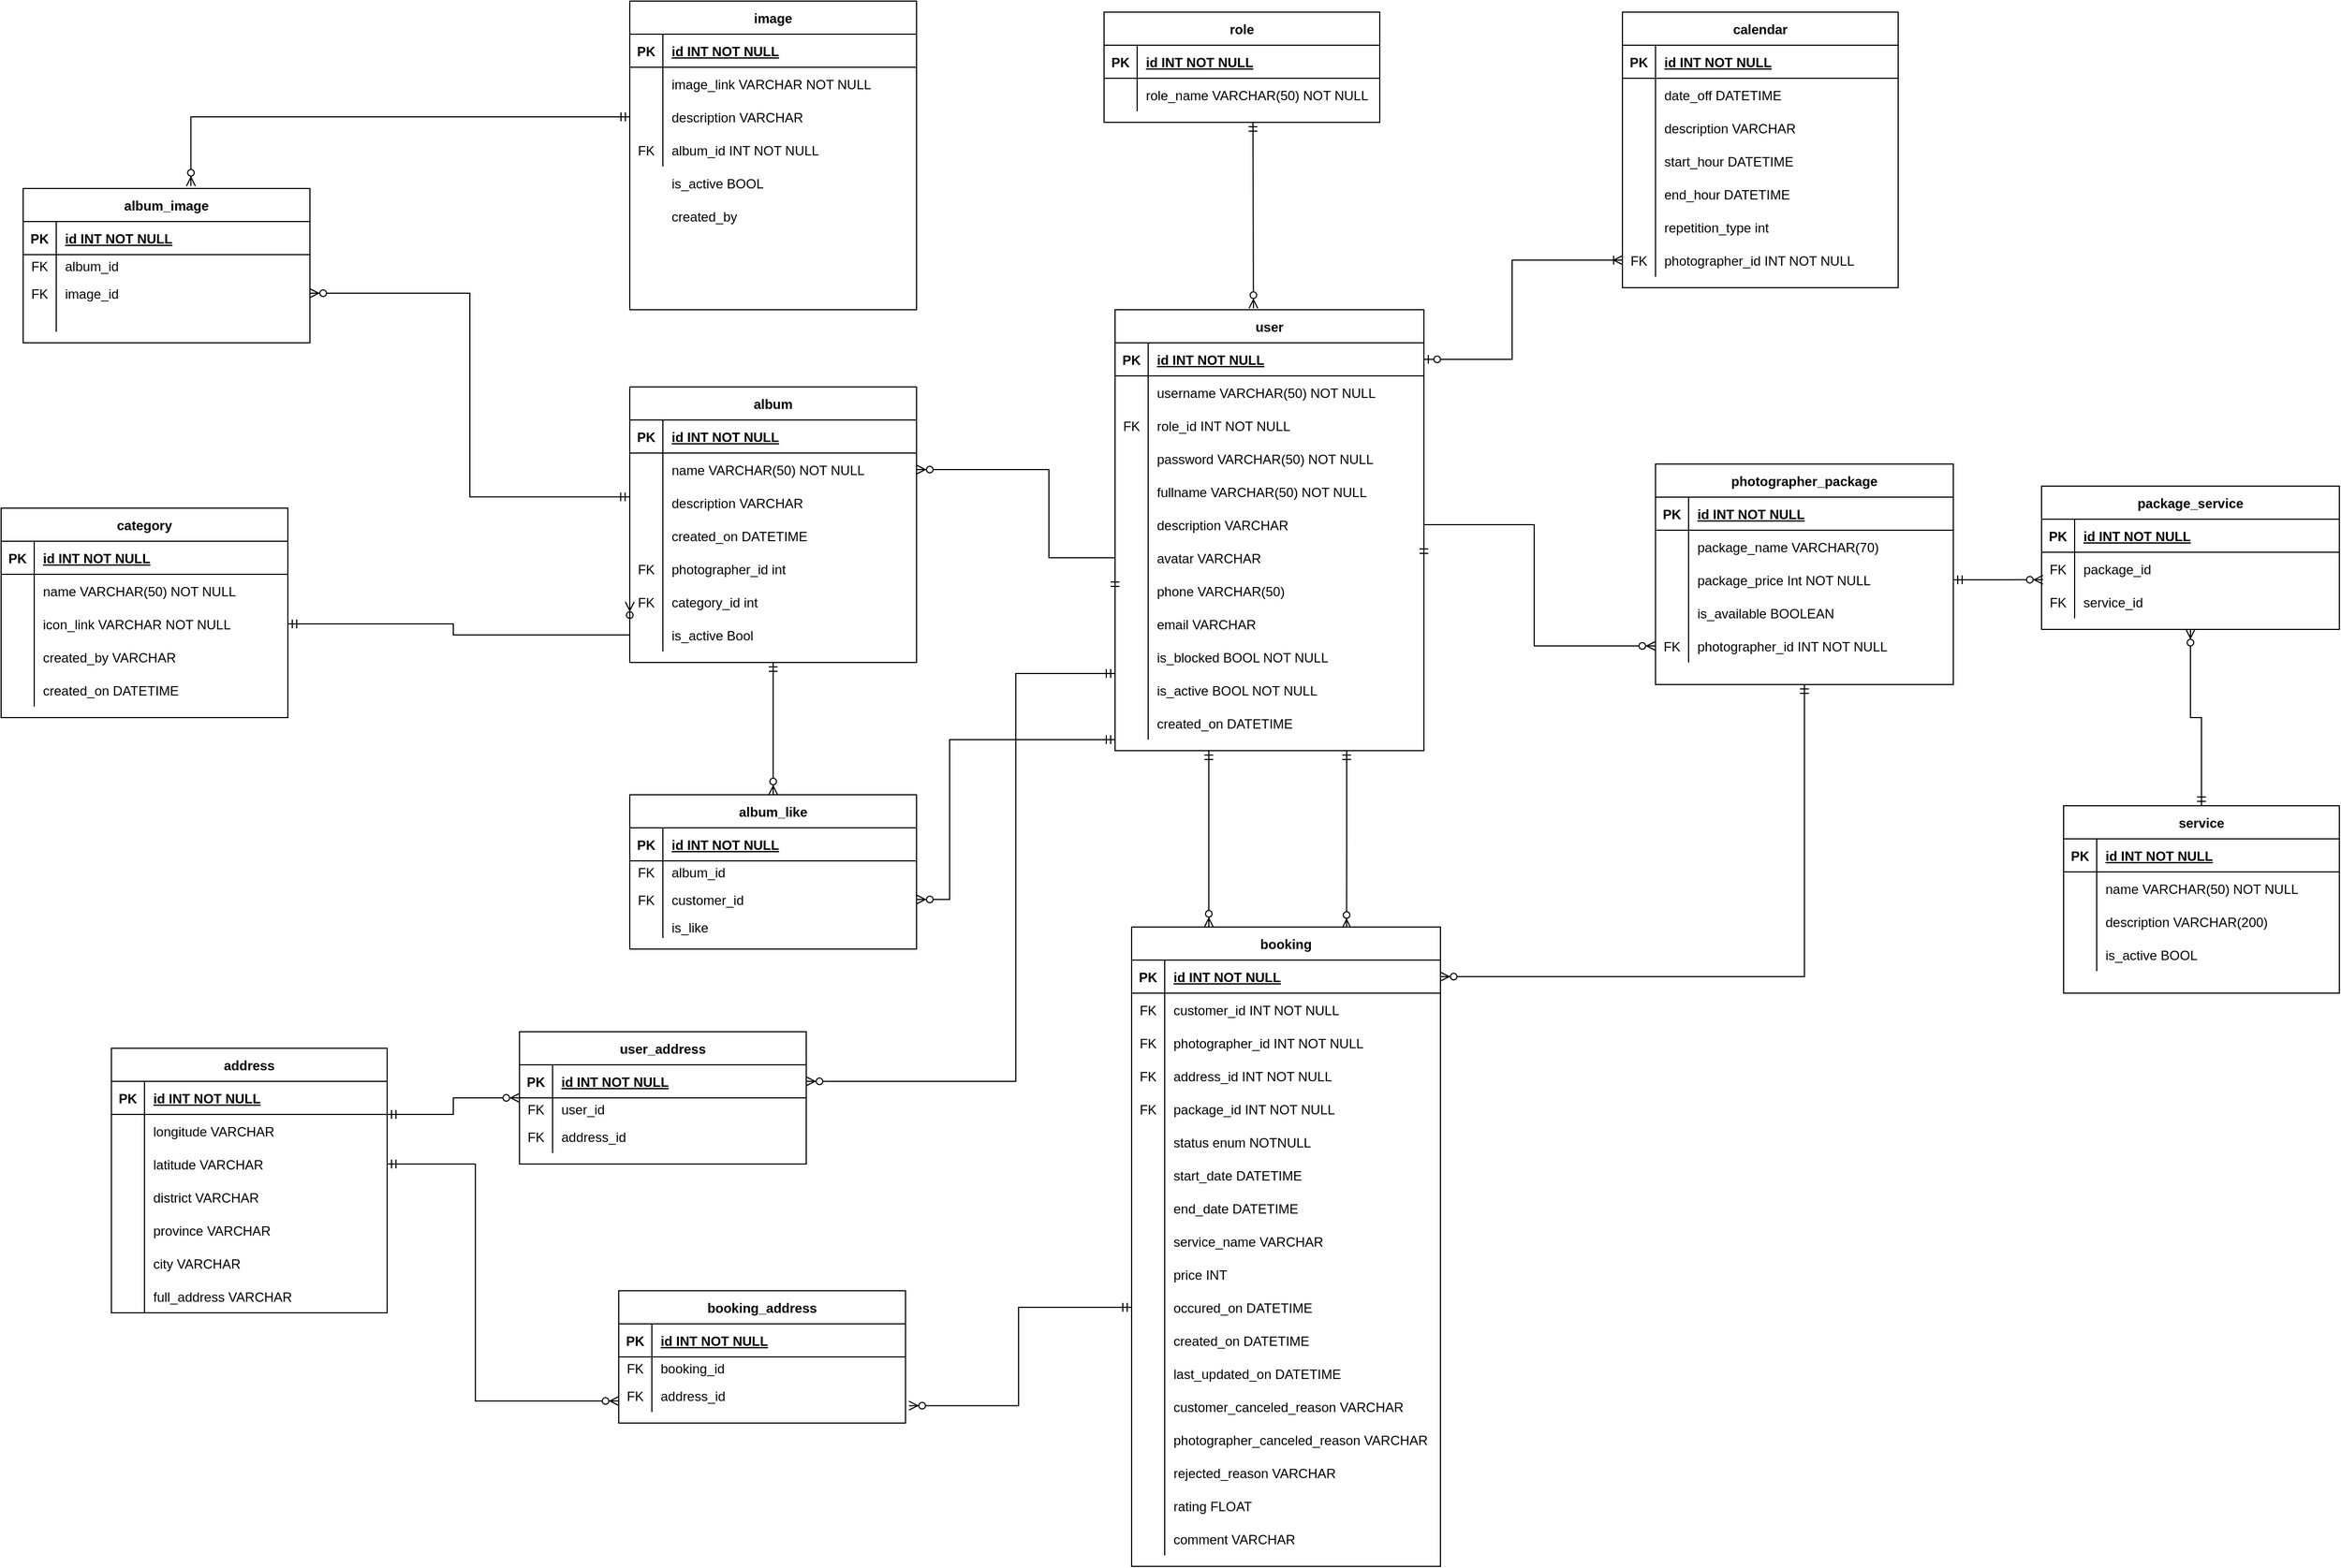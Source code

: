 <mxfile version="13.7.7" type="device"><diagram id="R2lEEEUBdFMjLlhIrx00" name="Page-1"><mxGraphModel dx="2090" dy="1784" grid="1" gridSize="10" guides="1" tooltips="1" connect="1" arrows="1" fold="1" page="1" pageScale="1" pageWidth="850" pageHeight="1100" math="0" shadow="0" extFonts="Permanent Marker^https://fonts.googleapis.com/css?family=Permanent+Marker"><root><mxCell id="0"/><mxCell id="1" parent="0"/><mxCell id="C-vyLk0tnHw3VtMMgP7b-1" value="" style="endArrow=ERzeroToMany;startArrow=ERmandOne;endFill=1;startFill=0;entryX=0.25;entryY=0;entryDx=0;entryDy=0;rounded=0;" parent="1" target="C-vyLk0tnHw3VtMMgP7b-2" edge="1"><mxGeometry width="100" height="100" relative="1" as="geometry"><mxPoint x="585" y="270" as="sourcePoint"/><mxPoint x="583" y="619" as="targetPoint"/></mxGeometry></mxCell><mxCell id="LccBs8fGpHvV1MqV1Hww-151" style="edgeStyle=orthogonalEdgeStyle;rounded=0;orthogonalLoop=1;jettySize=auto;html=1;exitX=0.75;exitY=1;exitDx=0;exitDy=0;entryX=0.696;entryY=0.002;entryDx=0;entryDy=0;startArrow=ERmandOne;startFill=0;endArrow=ERzeroToMany;endFill=1;entryPerimeter=0;" parent="1" source="C-vyLk0tnHw3VtMMgP7b-23" target="C-vyLk0tnHw3VtMMgP7b-2" edge="1"><mxGeometry relative="1" as="geometry"><Array as="points"/></mxGeometry></mxCell><mxCell id="LccBs8fGpHvV1MqV1Hww-234" style="edgeStyle=orthogonalEdgeStyle;rounded=0;orthogonalLoop=1;jettySize=auto;html=1;entryX=0;entryY=0.5;entryDx=0;entryDy=0;startArrow=ERmandOne;startFill=0;endArrow=ERzeroToMany;endFill=1;exitX=1;exitY=0.5;exitDx=0;exitDy=0;" parent="1" source="LccBs8fGpHvV1MqV1Hww-10" target="C-vyLk0tnHw3VtMMgP7b-20" edge="1"><mxGeometry relative="1" as="geometry"><Array as="points"><mxPoint x="880" y="65"/><mxPoint x="880" y="175"/></Array></mxGeometry></mxCell><mxCell id="LccBs8fGpHvV1MqV1Hww-358" style="edgeStyle=orthogonalEdgeStyle;rounded=0;orthogonalLoop=1;jettySize=auto;html=1;exitX=1;exitY=0.5;exitDx=0;exitDy=0;startArrow=ERzeroToMany;startFill=1;endArrow=ERmandOne;endFill=0;entryX=0.5;entryY=1;entryDx=0;entryDy=0;" parent="1" source="C-vyLk0tnHw3VtMMgP7b-3" edge="1" target="C-vyLk0tnHw3VtMMgP7b-13"><mxGeometry relative="1" as="geometry"><Array as="points"><mxPoint x="1125" y="475"/></Array><mxPoint x="1070" y="380" as="targetPoint"/></mxGeometry></mxCell><mxCell id="LccBs8fGpHvV1MqV1Hww-394" style="edgeStyle=orthogonalEdgeStyle;rounded=0;orthogonalLoop=1;jettySize=auto;html=1;entryX=0;entryY=0.5;entryDx=0;entryDy=0;startArrow=ERmandOne;startFill=0;endArrow=ERzeroToMany;endFill=1;exitX=1;exitY=0.5;exitDx=0;exitDy=0;" parent="1" source="LccBs8fGpHvV1MqV1Hww-379" target="LccBs8fGpHvV1MqV1Hww-391" edge="1"><mxGeometry relative="1" as="geometry"><Array as="points"><mxPoint x="-100" y="155"/><mxPoint x="-100" y="165"/></Array></mxGeometry></mxCell><mxCell id="LccBs8fGpHvV1MqV1Hww-452" style="edgeStyle=orthogonalEdgeStyle;rounded=0;orthogonalLoop=1;jettySize=auto;html=1;entryX=0.448;entryY=-0.003;entryDx=0;entryDy=0;startArrow=ERmandOne;startFill=0;endArrow=ERzeroToMany;endFill=1;entryPerimeter=0;" parent="1" target="C-vyLk0tnHw3VtMMgP7b-23" edge="1"><mxGeometry relative="1" as="geometry"><Array as="points"><mxPoint x="625" y="-300"/><mxPoint x="625" y="-200"/></Array><mxPoint x="625" y="-300" as="sourcePoint"/></mxGeometry></mxCell><mxCell id="LccBs8fGpHvV1MqV1Hww-477" style="edgeStyle=orthogonalEdgeStyle;rounded=0;orthogonalLoop=1;jettySize=auto;html=1;entryX=0;entryY=0.5;entryDx=0;entryDy=0;startArrow=ERzeroToOne;startFill=1;endArrow=ERoneToMany;endFill=0;exitX=1;exitY=0.5;exitDx=0;exitDy=0;" parent="1" source="C-vyLk0tnHw3VtMMgP7b-24" target="LccBs8fGpHvV1MqV1Hww-478" edge="1"><mxGeometry relative="1" as="geometry"><mxPoint x="790" y="555" as="sourcePoint"/><Array as="points"><mxPoint x="860" y="-85"/><mxPoint x="860" y="-175"/></Array></mxGeometry></mxCell><mxCell id="LBNfFZ2S3ds_tjAYhdqM-1" style="edgeStyle=orthogonalEdgeStyle;rounded=0;orthogonalLoop=1;jettySize=auto;html=1;exitX=0;exitY=0.5;exitDx=0;exitDy=0;entryX=1;entryY=0.5;entryDx=0;entryDy=0;endArrow=ERzeroToMany;endFill=1;startArrow=ERmandOne;startFill=0;" parent="1" source="LccBs8fGpHvV1MqV1Hww-16" target="LccBs8fGpHvV1MqV1Hww-254" edge="1"><mxGeometry relative="1" as="geometry"><Array as="points"><mxPoint x="440" y="95"/><mxPoint x="440" y="15"/></Array></mxGeometry></mxCell><mxCell id="LBNfFZ2S3ds_tjAYhdqM-40" style="edgeStyle=orthogonalEdgeStyle;rounded=0;orthogonalLoop=1;jettySize=auto;html=1;exitX=0;exitY=0.5;exitDx=0;exitDy=0;entryX=0.585;entryY=-0.016;entryDx=0;entryDy=0;entryPerimeter=0;startArrow=ERmandOne;startFill=0;endArrow=ERzeroToMany;endFill=1;" parent="1" source="LccBs8fGpHvV1MqV1Hww-323" target="LBNfFZ2S3ds_tjAYhdqM-26" edge="1"><mxGeometry relative="1" as="geometry"/></mxCell><mxCell id="LBNfFZ2S3ds_tjAYhdqM-41" style="edgeStyle=orthogonalEdgeStyle;rounded=0;orthogonalLoop=1;jettySize=auto;html=1;exitX=-0.001;exitY=0.327;exitDx=0;exitDy=0;startArrow=ERmandOne;startFill=0;endArrow=ERzeroToMany;endFill=1;entryX=1;entryY=0.5;entryDx=0;entryDy=0;exitPerimeter=0;" parent="1" source="LccBs8fGpHvV1MqV1Hww-260" target="LBNfFZ2S3ds_tjAYhdqM-33" edge="1"><mxGeometry relative="1" as="geometry"><mxPoint x="-400" y="200" as="targetPoint"/><Array as="points"/></mxGeometry></mxCell><mxCell id="SDgNIGCJqY61ng5aipWM-22" style="edgeStyle=orthogonalEdgeStyle;rounded=0;orthogonalLoop=1;jettySize=auto;html=1;exitX=0.5;exitY=1;exitDx=0;exitDy=0;entryX=0.5;entryY=0;entryDx=0;entryDy=0;startArrow=ERmandOne;startFill=0;endArrow=ERzeroToMany;endFill=1;" parent="1" source="LccBs8fGpHvV1MqV1Hww-250" target="SDgNIGCJqY61ng5aipWM-8" edge="1"><mxGeometry relative="1" as="geometry"/></mxCell><mxCell id="SDgNIGCJqY61ng5aipWM-21" style="edgeStyle=orthogonalEdgeStyle;rounded=0;orthogonalLoop=1;jettySize=auto;html=1;endArrow=ERzeroToMany;endFill=1;startArrow=ERmandOne;startFill=0;" parent="1" target="SDgNIGCJqY61ng5aipWM-15" edge="1"><mxGeometry relative="1" as="geometry"><mxPoint x="500" y="260" as="sourcePoint"/><Array as="points"><mxPoint x="350" y="260"/><mxPoint x="350" y="405"/></Array><mxPoint x="320" y="385" as="targetPoint"/></mxGeometry></mxCell><mxCell id="SDgNIGCJqY61ng5aipWM-131" style="edgeStyle=orthogonalEdgeStyle;rounded=0;orthogonalLoop=1;jettySize=auto;html=1;exitX=1;exitY=0.25;exitDx=0;exitDy=0;entryX=0;entryY=0.5;entryDx=0;entryDy=0;startArrow=ERmandOne;startFill=0;endArrow=ERzeroToMany;endFill=1;" parent="1" source="LccBs8fGpHvV1MqV1Hww-168" target="SDgNIGCJqY61ng5aipWM-112" edge="1"><mxGeometry relative="1" as="geometry"><Array as="points"><mxPoint x="-100" y="600"/><mxPoint x="-100" y="585"/></Array></mxGeometry></mxCell><mxCell id="SDgNIGCJqY61ng5aipWM-112" value="user_address" style="shape=table;startSize=30;container=1;collapsible=1;childLayout=tableLayout;fixedRows=1;rowLines=0;fontStyle=1;align=center;resizeLast=1;" parent="1" vertex="1"><mxGeometry x="-40" y="525" width="260.0" height="120" as="geometry"/></mxCell><mxCell id="SDgNIGCJqY61ng5aipWM-113" value="" style="shape=partialRectangle;collapsible=0;dropTarget=0;pointerEvents=0;fillColor=none;points=[[0,0.5],[1,0.5]];portConstraint=eastwest;top=0;left=0;right=0;bottom=1;" parent="SDgNIGCJqY61ng5aipWM-112" vertex="1"><mxGeometry y="30" width="260.0" height="30" as="geometry"/></mxCell><mxCell id="SDgNIGCJqY61ng5aipWM-114" value="PK" style="shape=partialRectangle;overflow=hidden;connectable=0;fillColor=none;top=0;left=0;bottom=0;right=0;fontStyle=1;" parent="SDgNIGCJqY61ng5aipWM-113" vertex="1"><mxGeometry width="30" height="30" as="geometry"/></mxCell><mxCell id="SDgNIGCJqY61ng5aipWM-115" value="id INT NOT NULL" style="shape=partialRectangle;overflow=hidden;connectable=0;fillColor=none;top=0;left=0;bottom=0;right=0;align=left;spacingLeft=6;fontStyle=5;" parent="SDgNIGCJqY61ng5aipWM-113" vertex="1"><mxGeometry x="30" width="230.0" height="30" as="geometry"/></mxCell><mxCell id="SDgNIGCJqY61ng5aipWM-116" value="" style="shape=partialRectangle;collapsible=0;dropTarget=0;pointerEvents=0;fillColor=none;points=[[0,0.5],[1,0.5]];portConstraint=eastwest;top=0;left=0;right=0;bottom=0;" parent="SDgNIGCJqY61ng5aipWM-112" vertex="1"><mxGeometry y="60" width="260.0" height="20" as="geometry"/></mxCell><mxCell id="SDgNIGCJqY61ng5aipWM-117" value="FK" style="shape=partialRectangle;overflow=hidden;connectable=0;fillColor=none;top=0;left=0;bottom=0;right=0;" parent="SDgNIGCJqY61ng5aipWM-116" vertex="1"><mxGeometry width="30" height="20" as="geometry"/></mxCell><mxCell id="SDgNIGCJqY61ng5aipWM-118" value="user_id" style="shape=partialRectangle;overflow=hidden;connectable=0;fillColor=none;top=0;left=0;bottom=0;right=0;align=left;spacingLeft=6;" parent="SDgNIGCJqY61ng5aipWM-116" vertex="1"><mxGeometry x="30" width="230.0" height="20" as="geometry"/></mxCell><mxCell id="SDgNIGCJqY61ng5aipWM-119" value="" style="shape=partialRectangle;collapsible=0;dropTarget=0;pointerEvents=0;fillColor=none;points=[[0,0.5],[1,0.5]];portConstraint=eastwest;top=0;left=0;right=0;bottom=0;" parent="SDgNIGCJqY61ng5aipWM-112" vertex="1"><mxGeometry y="80" width="260.0" height="30" as="geometry"/></mxCell><mxCell id="SDgNIGCJqY61ng5aipWM-120" value="FK" style="shape=partialRectangle;overflow=hidden;connectable=0;fillColor=none;top=0;left=0;bottom=0;right=0;" parent="SDgNIGCJqY61ng5aipWM-119" vertex="1"><mxGeometry width="30" height="30" as="geometry"/></mxCell><mxCell id="SDgNIGCJqY61ng5aipWM-121" value="address_id" style="shape=partialRectangle;overflow=hidden;connectable=0;fillColor=none;top=0;left=0;bottom=0;right=0;align=left;spacingLeft=6;" parent="SDgNIGCJqY61ng5aipWM-119" vertex="1"><mxGeometry x="30" width="230.0" height="30" as="geometry"/></mxCell><mxCell id="SDgNIGCJqY61ng5aipWM-129" style="edgeStyle=orthogonalEdgeStyle;rounded=0;orthogonalLoop=1;jettySize=auto;html=1;exitX=1;exitY=0.5;exitDx=0;exitDy=0;startArrow=ERmandOne;startFill=0;endArrow=ERzeroToMany;endFill=1;" parent="1" source="LccBs8fGpHvV1MqV1Hww-178" target="SDgNIGCJqY61ng5aipWM-106" edge="1"><mxGeometry relative="1" as="geometry"><Array as="points"><mxPoint x="-80" y="645"/><mxPoint x="-80" y="860"/></Array></mxGeometry></mxCell><mxCell id="SDgNIGCJqY61ng5aipWM-130" style="edgeStyle=orthogonalEdgeStyle;rounded=0;orthogonalLoop=1;jettySize=auto;html=1;entryX=1;entryY=0.5;entryDx=0;entryDy=0;startArrow=ERmandOne;startFill=0;endArrow=ERzeroToMany;endFill=1;" parent="1" target="SDgNIGCJqY61ng5aipWM-113" edge="1"><mxGeometry relative="1" as="geometry"><mxPoint x="500" y="200" as="sourcePoint"/><Array as="points"><mxPoint x="410" y="200"/><mxPoint x="410" y="570"/></Array></mxGeometry></mxCell><mxCell id="SDgNIGCJqY61ng5aipWM-134" style="edgeStyle=orthogonalEdgeStyle;rounded=0;orthogonalLoop=1;jettySize=auto;html=1;exitX=0;exitY=0.5;exitDx=0;exitDy=0;entryX=1.012;entryY=0.808;entryDx=0;entryDy=0;entryPerimeter=0;startArrow=ERmandOne;startFill=0;endArrow=ERzeroToMany;endFill=1;" parent="1" source="LccBs8fGpHvV1MqV1Hww-165" target="SDgNIGCJqY61ng5aipWM-106" edge="1"><mxGeometry relative="1" as="geometry"/></mxCell><mxCell id="LccBs8fGpHvV1MqV1Hww-316" value="image" style="shape=table;startSize=30;container=1;collapsible=1;childLayout=tableLayout;fixedRows=1;rowLines=0;fontStyle=1;align=center;resizeLast=1;" parent="1" vertex="1"><mxGeometry x="60" y="-410" width="260" height="280" as="geometry"/></mxCell><mxCell id="LccBs8fGpHvV1MqV1Hww-317" value="" style="shape=partialRectangle;collapsible=0;dropTarget=0;pointerEvents=0;fillColor=none;points=[[0,0.5],[1,0.5]];portConstraint=eastwest;top=0;left=0;right=0;bottom=1;" parent="LccBs8fGpHvV1MqV1Hww-316" vertex="1"><mxGeometry y="30" width="260" height="30" as="geometry"/></mxCell><mxCell id="LccBs8fGpHvV1MqV1Hww-318" value="PK" style="shape=partialRectangle;overflow=hidden;connectable=0;fillColor=none;top=0;left=0;bottom=0;right=0;fontStyle=1;" parent="LccBs8fGpHvV1MqV1Hww-317" vertex="1"><mxGeometry width="30" height="30" as="geometry"/></mxCell><mxCell id="LccBs8fGpHvV1MqV1Hww-319" value="id INT NOT NULL " style="shape=partialRectangle;overflow=hidden;connectable=0;fillColor=none;top=0;left=0;bottom=0;right=0;align=left;spacingLeft=6;fontStyle=5;" parent="LccBs8fGpHvV1MqV1Hww-317" vertex="1"><mxGeometry x="30" width="230" height="30" as="geometry"/></mxCell><mxCell id="LccBs8fGpHvV1MqV1Hww-320" value="" style="shape=partialRectangle;collapsible=0;dropTarget=0;pointerEvents=0;fillColor=none;points=[[0,0.5],[1,0.5]];portConstraint=eastwest;top=0;left=0;right=0;bottom=0;" parent="LccBs8fGpHvV1MqV1Hww-316" vertex="1"><mxGeometry y="60" width="260" height="30" as="geometry"/></mxCell><mxCell id="LccBs8fGpHvV1MqV1Hww-321" value="" style="shape=partialRectangle;overflow=hidden;connectable=0;fillColor=none;top=0;left=0;bottom=0;right=0;" parent="LccBs8fGpHvV1MqV1Hww-320" vertex="1"><mxGeometry width="30" height="30" as="geometry"/></mxCell><mxCell id="LccBs8fGpHvV1MqV1Hww-322" value="image_link VARCHAR NOT NULL" style="shape=partialRectangle;overflow=hidden;connectable=0;fillColor=none;top=0;left=0;bottom=0;right=0;align=left;spacingLeft=6;" parent="LccBs8fGpHvV1MqV1Hww-320" vertex="1"><mxGeometry x="30" width="230" height="30" as="geometry"/></mxCell><mxCell id="LccBs8fGpHvV1MqV1Hww-323" value="" style="shape=partialRectangle;collapsible=0;dropTarget=0;pointerEvents=0;fillColor=none;points=[[0,0.5],[1,0.5]];portConstraint=eastwest;top=0;left=0;right=0;bottom=0;" parent="LccBs8fGpHvV1MqV1Hww-316" vertex="1"><mxGeometry y="90" width="260" height="30" as="geometry"/></mxCell><mxCell id="LccBs8fGpHvV1MqV1Hww-324" value="" style="shape=partialRectangle;overflow=hidden;connectable=0;fillColor=none;top=0;left=0;bottom=0;right=0;" parent="LccBs8fGpHvV1MqV1Hww-323" vertex="1"><mxGeometry width="30" height="30" as="geometry"/></mxCell><mxCell id="LccBs8fGpHvV1MqV1Hww-325" value="description VARCHAR " style="shape=partialRectangle;overflow=hidden;connectable=0;fillColor=none;top=0;left=0;bottom=0;right=0;align=left;spacingLeft=6;" parent="LccBs8fGpHvV1MqV1Hww-323" vertex="1"><mxGeometry x="30" width="230" height="30" as="geometry"/></mxCell><mxCell id="LccBs8fGpHvV1MqV1Hww-335" value="" style="shape=partialRectangle;collapsible=0;dropTarget=0;pointerEvents=0;fillColor=none;points=[[0,0.5],[1,0.5]];portConstraint=eastwest;top=0;left=0;right=0;bottom=0;" parent="LccBs8fGpHvV1MqV1Hww-316" vertex="1"><mxGeometry y="120" width="260" height="30" as="geometry"/></mxCell><mxCell id="LccBs8fGpHvV1MqV1Hww-336" value="FK" style="shape=partialRectangle;overflow=hidden;connectable=0;fillColor=none;top=0;left=0;bottom=0;right=0;" parent="LccBs8fGpHvV1MqV1Hww-335" vertex="1"><mxGeometry width="30" height="30" as="geometry"/></mxCell><mxCell id="LccBs8fGpHvV1MqV1Hww-337" value="album_id INT NOT NULL" style="shape=partialRectangle;overflow=hidden;connectable=0;fillColor=none;top=0;left=0;bottom=0;right=0;align=left;spacingLeft=6;" parent="LccBs8fGpHvV1MqV1Hww-335" vertex="1"><mxGeometry x="30" width="230" height="30" as="geometry"/></mxCell><mxCell id="x-YP-QSl9ppHVJurUIwn-1" value="is_active BOOL" style="shape=partialRectangle;overflow=hidden;connectable=0;fillColor=none;top=0;left=0;bottom=0;right=0;align=left;spacingLeft=6;" parent="1" vertex="1"><mxGeometry x="90" y="-260" width="230" height="30" as="geometry"/></mxCell><mxCell id="LccBs8fGpHvV1MqV1Hww-250" value="album" style="shape=table;startSize=30;container=1;collapsible=1;childLayout=tableLayout;fixedRows=1;rowLines=0;fontStyle=1;align=center;resizeLast=1;" parent="1" vertex="1"><mxGeometry x="60" y="-60" width="260" height="250" as="geometry"/></mxCell><mxCell id="LccBs8fGpHvV1MqV1Hww-251" value="" style="shape=partialRectangle;collapsible=0;dropTarget=0;pointerEvents=0;fillColor=none;points=[[0,0.5],[1,0.5]];portConstraint=eastwest;top=0;left=0;right=0;bottom=1;" parent="LccBs8fGpHvV1MqV1Hww-250" vertex="1"><mxGeometry y="30" width="260" height="30" as="geometry"/></mxCell><mxCell id="LccBs8fGpHvV1MqV1Hww-252" value="PK" style="shape=partialRectangle;overflow=hidden;connectable=0;fillColor=none;top=0;left=0;bottom=0;right=0;fontStyle=1;" parent="LccBs8fGpHvV1MqV1Hww-251" vertex="1"><mxGeometry width="30" height="30" as="geometry"/></mxCell><mxCell id="LccBs8fGpHvV1MqV1Hww-253" value="id INT NOT NULL " style="shape=partialRectangle;overflow=hidden;connectable=0;fillColor=none;top=0;left=0;bottom=0;right=0;align=left;spacingLeft=6;fontStyle=5;" parent="LccBs8fGpHvV1MqV1Hww-251" vertex="1"><mxGeometry x="30" width="230" height="30" as="geometry"/></mxCell><mxCell id="LccBs8fGpHvV1MqV1Hww-254" value="" style="shape=partialRectangle;collapsible=0;dropTarget=0;pointerEvents=0;fillColor=none;points=[[0,0.5],[1,0.5]];portConstraint=eastwest;top=0;left=0;right=0;bottom=0;" parent="LccBs8fGpHvV1MqV1Hww-250" vertex="1"><mxGeometry y="60" width="260" height="30" as="geometry"/></mxCell><mxCell id="LccBs8fGpHvV1MqV1Hww-255" value="" style="shape=partialRectangle;overflow=hidden;connectable=0;fillColor=none;top=0;left=0;bottom=0;right=0;" parent="LccBs8fGpHvV1MqV1Hww-254" vertex="1"><mxGeometry width="30" height="30" as="geometry"/></mxCell><mxCell id="LccBs8fGpHvV1MqV1Hww-256" value="name VARCHAR(50) NOT NULL" style="shape=partialRectangle;overflow=hidden;connectable=0;fillColor=none;top=0;left=0;bottom=0;right=0;align=left;spacingLeft=6;" parent="LccBs8fGpHvV1MqV1Hww-254" vertex="1"><mxGeometry x="30" width="230" height="30" as="geometry"/></mxCell><mxCell id="LccBs8fGpHvV1MqV1Hww-260" value="" style="shape=partialRectangle;collapsible=0;dropTarget=0;pointerEvents=0;fillColor=none;points=[[0,0.5],[1,0.5]];portConstraint=eastwest;top=0;left=0;right=0;bottom=0;" parent="LccBs8fGpHvV1MqV1Hww-250" vertex="1"><mxGeometry y="90" width="260" height="30" as="geometry"/></mxCell><mxCell id="LccBs8fGpHvV1MqV1Hww-261" value="" style="shape=partialRectangle;overflow=hidden;connectable=0;fillColor=none;top=0;left=0;bottom=0;right=0;" parent="LccBs8fGpHvV1MqV1Hww-260" vertex="1"><mxGeometry width="30" height="30" as="geometry"/></mxCell><mxCell id="LccBs8fGpHvV1MqV1Hww-262" value="description VARCHAR " style="shape=partialRectangle;overflow=hidden;connectable=0;fillColor=none;top=0;left=0;bottom=0;right=0;align=left;spacingLeft=6;" parent="LccBs8fGpHvV1MqV1Hww-260" vertex="1"><mxGeometry x="30" width="230" height="30" as="geometry"/></mxCell><mxCell id="LccBs8fGpHvV1MqV1Hww-263" value="" style="shape=partialRectangle;collapsible=0;dropTarget=0;pointerEvents=0;fillColor=none;points=[[0,0.5],[1,0.5]];portConstraint=eastwest;top=0;left=0;right=0;bottom=0;" parent="LccBs8fGpHvV1MqV1Hww-250" vertex="1"><mxGeometry y="120" width="260" height="30" as="geometry"/></mxCell><mxCell id="LccBs8fGpHvV1MqV1Hww-264" value="" style="shape=partialRectangle;overflow=hidden;connectable=0;fillColor=none;top=0;left=0;bottom=0;right=0;" parent="LccBs8fGpHvV1MqV1Hww-263" vertex="1"><mxGeometry width="30" height="30" as="geometry"/></mxCell><mxCell id="LccBs8fGpHvV1MqV1Hww-265" value="created_on DATETIME " style="shape=partialRectangle;overflow=hidden;connectable=0;fillColor=none;top=0;left=0;bottom=0;right=0;align=left;spacingLeft=6;" parent="LccBs8fGpHvV1MqV1Hww-263" vertex="1"><mxGeometry x="30" width="230" height="30" as="geometry"/></mxCell><mxCell id="LccBs8fGpHvV1MqV1Hww-266" value="" style="shape=partialRectangle;collapsible=0;dropTarget=0;pointerEvents=0;fillColor=none;points=[[0,0.5],[1,0.5]];portConstraint=eastwest;top=0;left=0;right=0;bottom=0;" parent="LccBs8fGpHvV1MqV1Hww-250" vertex="1"><mxGeometry y="150" width="260" height="30" as="geometry"/></mxCell><mxCell id="LccBs8fGpHvV1MqV1Hww-267" value="FK" style="shape=partialRectangle;overflow=hidden;connectable=0;fillColor=none;top=0;left=0;bottom=0;right=0;" parent="LccBs8fGpHvV1MqV1Hww-266" vertex="1"><mxGeometry width="30" height="30" as="geometry"/></mxCell><mxCell id="LccBs8fGpHvV1MqV1Hww-268" value="photographer_id int " style="shape=partialRectangle;overflow=hidden;connectable=0;fillColor=none;top=0;left=0;bottom=0;right=0;align=left;spacingLeft=6;" parent="LccBs8fGpHvV1MqV1Hww-266" vertex="1"><mxGeometry x="30" width="230" height="30" as="geometry"/></mxCell><mxCell id="LccBs8fGpHvV1MqV1Hww-391" value="" style="shape=partialRectangle;collapsible=0;dropTarget=0;pointerEvents=0;fillColor=none;points=[[0,0.5],[1,0.5]];portConstraint=eastwest;top=0;left=0;right=0;bottom=0;" parent="LccBs8fGpHvV1MqV1Hww-250" vertex="1"><mxGeometry y="180" width="260" height="30" as="geometry"/></mxCell><mxCell id="LccBs8fGpHvV1MqV1Hww-392" value="FK" style="shape=partialRectangle;overflow=hidden;connectable=0;fillColor=none;top=0;left=0;bottom=0;right=0;" parent="LccBs8fGpHvV1MqV1Hww-391" vertex="1"><mxGeometry width="30" height="30" as="geometry"/></mxCell><mxCell id="LccBs8fGpHvV1MqV1Hww-393" value="category_id int " style="shape=partialRectangle;overflow=hidden;connectable=0;fillColor=none;top=0;left=0;bottom=0;right=0;align=left;spacingLeft=6;" parent="LccBs8fGpHvV1MqV1Hww-391" vertex="1"><mxGeometry x="30" width="230" height="30" as="geometry"/></mxCell><mxCell id="LccBs8fGpHvV1MqV1Hww-269" value="" style="shape=partialRectangle;collapsible=0;dropTarget=0;pointerEvents=0;fillColor=none;points=[[0,0.5],[1,0.5]];portConstraint=eastwest;top=0;left=0;right=0;bottom=0;" parent="LccBs8fGpHvV1MqV1Hww-250" vertex="1"><mxGeometry y="210" width="260" height="30" as="geometry"/></mxCell><mxCell id="LccBs8fGpHvV1MqV1Hww-270" value="" style="shape=partialRectangle;overflow=hidden;connectable=0;fillColor=none;top=0;left=0;bottom=0;right=0;" parent="LccBs8fGpHvV1MqV1Hww-269" vertex="1"><mxGeometry width="30" height="30" as="geometry"/></mxCell><mxCell id="LccBs8fGpHvV1MqV1Hww-271" value="is_active Bool" style="shape=partialRectangle;overflow=hidden;connectable=0;fillColor=none;top=0;left=0;bottom=0;right=0;align=left;spacingLeft=6;" parent="LccBs8fGpHvV1MqV1Hww-269" vertex="1"><mxGeometry x="30" width="230" height="30" as="geometry"/></mxCell><mxCell id="x-YP-QSl9ppHVJurUIwn-3" value="created_by " style="shape=partialRectangle;overflow=hidden;connectable=0;fillColor=none;top=0;left=0;bottom=0;right=0;align=left;spacingLeft=6;" parent="1" vertex="1"><mxGeometry x="90" y="-230" width="230" height="30" as="geometry"/></mxCell><mxCell id="SDgNIGCJqY61ng5aipWM-8" value="album_like" style="shape=table;startSize=30;container=1;collapsible=1;childLayout=tableLayout;fixedRows=1;rowLines=0;fontStyle=1;align=center;resizeLast=1;" parent="1" vertex="1"><mxGeometry x="60" y="310" width="260.0" height="140" as="geometry"/></mxCell><mxCell id="SDgNIGCJqY61ng5aipWM-9" value="" style="shape=partialRectangle;collapsible=0;dropTarget=0;pointerEvents=0;fillColor=none;points=[[0,0.5],[1,0.5]];portConstraint=eastwest;top=0;left=0;right=0;bottom=1;" parent="SDgNIGCJqY61ng5aipWM-8" vertex="1"><mxGeometry y="30" width="260.0" height="30" as="geometry"/></mxCell><mxCell id="SDgNIGCJqY61ng5aipWM-10" value="PK" style="shape=partialRectangle;overflow=hidden;connectable=0;fillColor=none;top=0;left=0;bottom=0;right=0;fontStyle=1;" parent="SDgNIGCJqY61ng5aipWM-9" vertex="1"><mxGeometry width="30" height="30" as="geometry"/></mxCell><mxCell id="SDgNIGCJqY61ng5aipWM-11" value="id INT NOT NULL" style="shape=partialRectangle;overflow=hidden;connectable=0;fillColor=none;top=0;left=0;bottom=0;right=0;align=left;spacingLeft=6;fontStyle=5;" parent="SDgNIGCJqY61ng5aipWM-9" vertex="1"><mxGeometry x="30" width="230.0" height="30" as="geometry"/></mxCell><mxCell id="SDgNIGCJqY61ng5aipWM-12" value="" style="shape=partialRectangle;collapsible=0;dropTarget=0;pointerEvents=0;fillColor=none;points=[[0,0.5],[1,0.5]];portConstraint=eastwest;top=0;left=0;right=0;bottom=0;" parent="SDgNIGCJqY61ng5aipWM-8" vertex="1"><mxGeometry y="60" width="260.0" height="20" as="geometry"/></mxCell><mxCell id="SDgNIGCJqY61ng5aipWM-13" value="FK" style="shape=partialRectangle;overflow=hidden;connectable=0;fillColor=none;top=0;left=0;bottom=0;right=0;" parent="SDgNIGCJqY61ng5aipWM-12" vertex="1"><mxGeometry width="30" height="20" as="geometry"/></mxCell><mxCell id="SDgNIGCJqY61ng5aipWM-14" value="album_id" style="shape=partialRectangle;overflow=hidden;connectable=0;fillColor=none;top=0;left=0;bottom=0;right=0;align=left;spacingLeft=6;" parent="SDgNIGCJqY61ng5aipWM-12" vertex="1"><mxGeometry x="30" width="230.0" height="20" as="geometry"/></mxCell><mxCell id="SDgNIGCJqY61ng5aipWM-15" value="" style="shape=partialRectangle;collapsible=0;dropTarget=0;pointerEvents=0;fillColor=none;points=[[0,0.5],[1,0.5]];portConstraint=eastwest;top=0;left=0;right=0;bottom=0;" parent="SDgNIGCJqY61ng5aipWM-8" vertex="1"><mxGeometry y="80" width="260.0" height="30" as="geometry"/></mxCell><mxCell id="SDgNIGCJqY61ng5aipWM-16" value="FK" style="shape=partialRectangle;overflow=hidden;connectable=0;fillColor=none;top=0;left=0;bottom=0;right=0;" parent="SDgNIGCJqY61ng5aipWM-15" vertex="1"><mxGeometry width="30" height="30" as="geometry"/></mxCell><mxCell id="SDgNIGCJqY61ng5aipWM-17" value="customer_id" style="shape=partialRectangle;overflow=hidden;connectable=0;fillColor=none;top=0;left=0;bottom=0;right=0;align=left;spacingLeft=6;" parent="SDgNIGCJqY61ng5aipWM-15" vertex="1"><mxGeometry x="30" width="230.0" height="30" as="geometry"/></mxCell><mxCell id="SDgNIGCJqY61ng5aipWM-18" value="" style="shape=partialRectangle;collapsible=0;dropTarget=0;pointerEvents=0;fillColor=none;points=[[0,0.5],[1,0.5]];portConstraint=eastwest;top=0;left=0;right=0;bottom=0;" parent="SDgNIGCJqY61ng5aipWM-8" vertex="1"><mxGeometry y="110" width="260.0" height="20" as="geometry"/></mxCell><mxCell id="SDgNIGCJqY61ng5aipWM-19" value="" style="shape=partialRectangle;overflow=hidden;connectable=0;fillColor=none;top=0;left=0;bottom=0;right=0;" parent="SDgNIGCJqY61ng5aipWM-18" vertex="1"><mxGeometry width="30" height="20" as="geometry"/></mxCell><mxCell id="SDgNIGCJqY61ng5aipWM-20" value="is_like" style="shape=partialRectangle;overflow=hidden;connectable=0;fillColor=none;top=0;left=0;bottom=0;right=0;align=left;spacingLeft=6;" parent="SDgNIGCJqY61ng5aipWM-18" vertex="1"><mxGeometry x="30" width="230.0" height="20" as="geometry"/></mxCell><mxCell id="efdLfBO74hr-GGiW0qwI-1" style="edgeStyle=orthogonalEdgeStyle;rounded=0;orthogonalLoop=1;jettySize=auto;html=1;entryX=0.005;entryY=0.831;entryDx=0;entryDy=0;entryPerimeter=0;startArrow=ERmandOne;startFill=0;endArrow=ERzeroToMany;endFill=1;exitX=1;exitY=0.5;exitDx=0;exitDy=0;" edge="1" parent="1" source="SDgNIGCJqY61ng5aipWM-1" target="x-YP-QSl9ppHVJurUIwn-13"><mxGeometry relative="1" as="geometry"><mxPoint x="1290" y="135" as="sourcePoint"/><Array as="points"/></mxGeometry></mxCell><mxCell id="efdLfBO74hr-GGiW0qwI-3" style="edgeStyle=orthogonalEdgeStyle;rounded=0;orthogonalLoop=1;jettySize=auto;html=1;startArrow=ERmandOne;startFill=0;endArrow=ERzeroToMany;endFill=1;exitX=0.5;exitY=0;exitDx=0;exitDy=0;entryX=0.5;entryY=1;entryDx=0;entryDy=0;" edge="1" parent="1" source="LccBs8fGpHvV1MqV1Hww-205" target="x-YP-QSl9ppHVJurUIwn-9"><mxGeometry relative="1" as="geometry"><mxPoint x="1270" y="360" as="sourcePoint"/><mxPoint x="1485" y="180" as="targetPoint"/><Array as="points"><mxPoint x="1485" y="240"/><mxPoint x="1475" y="240"/></Array></mxGeometry></mxCell><mxCell id="LccBs8fGpHvV1MqV1Hww-467" value="calendar" style="shape=table;startSize=30;container=1;collapsible=1;childLayout=tableLayout;fixedRows=1;rowLines=0;fontStyle=1;align=center;resizeLast=1;" parent="1" vertex="1"><mxGeometry x="960" y="-400" width="250" height="250" as="geometry"/></mxCell><mxCell id="LccBs8fGpHvV1MqV1Hww-468" value="" style="shape=partialRectangle;collapsible=0;dropTarget=0;pointerEvents=0;fillColor=none;points=[[0,0.5],[1,0.5]];portConstraint=eastwest;top=0;left=0;right=0;bottom=1;" parent="LccBs8fGpHvV1MqV1Hww-467" vertex="1"><mxGeometry y="30" width="250" height="30" as="geometry"/></mxCell><mxCell id="LccBs8fGpHvV1MqV1Hww-469" value="PK" style="shape=partialRectangle;overflow=hidden;connectable=0;fillColor=none;top=0;left=0;bottom=0;right=0;fontStyle=1;" parent="LccBs8fGpHvV1MqV1Hww-468" vertex="1"><mxGeometry width="30" height="30" as="geometry"/></mxCell><mxCell id="LccBs8fGpHvV1MqV1Hww-470" value="id INT NOT NULL " style="shape=partialRectangle;overflow=hidden;connectable=0;fillColor=none;top=0;left=0;bottom=0;right=0;align=left;spacingLeft=6;fontStyle=5;" parent="LccBs8fGpHvV1MqV1Hww-468" vertex="1"><mxGeometry x="30" width="220" height="30" as="geometry"/></mxCell><mxCell id="LccBs8fGpHvV1MqV1Hww-471" value="" style="shape=partialRectangle;collapsible=0;dropTarget=0;pointerEvents=0;fillColor=none;points=[[0,0.5],[1,0.5]];portConstraint=eastwest;top=0;left=0;right=0;bottom=0;" parent="LccBs8fGpHvV1MqV1Hww-467" vertex="1"><mxGeometry y="60" width="250" height="30" as="geometry"/></mxCell><mxCell id="LccBs8fGpHvV1MqV1Hww-472" value="" style="shape=partialRectangle;overflow=hidden;connectable=0;fillColor=none;top=0;left=0;bottom=0;right=0;" parent="LccBs8fGpHvV1MqV1Hww-471" vertex="1"><mxGeometry width="30" height="30" as="geometry"/></mxCell><mxCell id="LccBs8fGpHvV1MqV1Hww-473" value="date_off DATETIME " style="shape=partialRectangle;overflow=hidden;connectable=0;fillColor=none;top=0;left=0;bottom=0;right=0;align=left;spacingLeft=6;" parent="LccBs8fGpHvV1MqV1Hww-471" vertex="1"><mxGeometry x="30" width="220" height="30" as="geometry"/></mxCell><mxCell id="LccBs8fGpHvV1MqV1Hww-474" value="" style="shape=partialRectangle;collapsible=0;dropTarget=0;pointerEvents=0;fillColor=none;points=[[0,0.5],[1,0.5]];portConstraint=eastwest;top=0;left=0;right=0;bottom=0;" parent="LccBs8fGpHvV1MqV1Hww-467" vertex="1"><mxGeometry y="90" width="250" height="30" as="geometry"/></mxCell><mxCell id="LccBs8fGpHvV1MqV1Hww-475" value="" style="shape=partialRectangle;overflow=hidden;connectable=0;fillColor=none;top=0;left=0;bottom=0;right=0;" parent="LccBs8fGpHvV1MqV1Hww-474" vertex="1"><mxGeometry width="30" height="30" as="geometry"/></mxCell><mxCell id="LccBs8fGpHvV1MqV1Hww-476" value="description VARCHAR" style="shape=partialRectangle;overflow=hidden;connectable=0;fillColor=none;top=0;left=0;bottom=0;right=0;align=left;spacingLeft=6;" parent="LccBs8fGpHvV1MqV1Hww-474" vertex="1"><mxGeometry x="30" width="220" height="30" as="geometry"/></mxCell><mxCell id="SDgNIGCJqY61ng5aipWM-24" value="" style="shape=partialRectangle;collapsible=0;dropTarget=0;pointerEvents=0;fillColor=none;points=[[0,0.5],[1,0.5]];portConstraint=eastwest;top=0;left=0;right=0;bottom=0;" parent="LccBs8fGpHvV1MqV1Hww-467" vertex="1"><mxGeometry y="120" width="250" height="30" as="geometry"/></mxCell><mxCell id="SDgNIGCJqY61ng5aipWM-25" value="" style="shape=partialRectangle;overflow=hidden;connectable=0;fillColor=none;top=0;left=0;bottom=0;right=0;" parent="SDgNIGCJqY61ng5aipWM-24" vertex="1"><mxGeometry width="30" height="30" as="geometry"/></mxCell><mxCell id="SDgNIGCJqY61ng5aipWM-26" value="start_hour DATETIME " style="shape=partialRectangle;overflow=hidden;connectable=0;fillColor=none;top=0;left=0;bottom=0;right=0;align=left;spacingLeft=6;" parent="SDgNIGCJqY61ng5aipWM-24" vertex="1"><mxGeometry x="30" width="220" height="30" as="geometry"/></mxCell><mxCell id="SDgNIGCJqY61ng5aipWM-27" value="" style="shape=partialRectangle;collapsible=0;dropTarget=0;pointerEvents=0;fillColor=none;points=[[0,0.5],[1,0.5]];portConstraint=eastwest;top=0;left=0;right=0;bottom=0;" parent="LccBs8fGpHvV1MqV1Hww-467" vertex="1"><mxGeometry y="150" width="250" height="30" as="geometry"/></mxCell><mxCell id="SDgNIGCJqY61ng5aipWM-28" value="" style="shape=partialRectangle;overflow=hidden;connectable=0;fillColor=none;top=0;left=0;bottom=0;right=0;" parent="SDgNIGCJqY61ng5aipWM-27" vertex="1"><mxGeometry width="30" height="30" as="geometry"/></mxCell><mxCell id="SDgNIGCJqY61ng5aipWM-29" value="end_hour DATETIME " style="shape=partialRectangle;overflow=hidden;connectable=0;fillColor=none;top=0;left=0;bottom=0;right=0;align=left;spacingLeft=6;" parent="SDgNIGCJqY61ng5aipWM-27" vertex="1"><mxGeometry x="30" width="220" height="30" as="geometry"/></mxCell><mxCell id="SDgNIGCJqY61ng5aipWM-30" value="" style="shape=partialRectangle;collapsible=0;dropTarget=0;pointerEvents=0;fillColor=none;points=[[0,0.5],[1,0.5]];portConstraint=eastwest;top=0;left=0;right=0;bottom=0;" parent="LccBs8fGpHvV1MqV1Hww-467" vertex="1"><mxGeometry y="180" width="250" height="30" as="geometry"/></mxCell><mxCell id="SDgNIGCJqY61ng5aipWM-31" value="" style="shape=partialRectangle;overflow=hidden;connectable=0;fillColor=none;top=0;left=0;bottom=0;right=0;" parent="SDgNIGCJqY61ng5aipWM-30" vertex="1"><mxGeometry width="30" height="30" as="geometry"/></mxCell><mxCell id="SDgNIGCJqY61ng5aipWM-32" value="repetition_type int" style="shape=partialRectangle;overflow=hidden;connectable=0;fillColor=none;top=0;left=0;bottom=0;right=0;align=left;spacingLeft=6;" parent="SDgNIGCJqY61ng5aipWM-30" vertex="1"><mxGeometry x="30" width="220" height="30" as="geometry"/></mxCell><mxCell id="LccBs8fGpHvV1MqV1Hww-478" value="" style="shape=partialRectangle;collapsible=0;dropTarget=0;pointerEvents=0;fillColor=none;points=[[0,0.5],[1,0.5]];portConstraint=eastwest;top=0;left=0;right=0;bottom=0;" parent="LccBs8fGpHvV1MqV1Hww-467" vertex="1"><mxGeometry y="210" width="250" height="30" as="geometry"/></mxCell><mxCell id="LccBs8fGpHvV1MqV1Hww-479" value="FK" style="shape=partialRectangle;overflow=hidden;connectable=0;fillColor=none;top=0;left=0;bottom=0;right=0;" parent="LccBs8fGpHvV1MqV1Hww-478" vertex="1"><mxGeometry width="30" height="30" as="geometry"/></mxCell><mxCell id="LccBs8fGpHvV1MqV1Hww-480" value="photographer_id INT NOT NULL" style="shape=partialRectangle;overflow=hidden;connectable=0;fillColor=none;top=0;left=0;bottom=0;right=0;align=left;spacingLeft=6;" parent="LccBs8fGpHvV1MqV1Hww-478" vertex="1"><mxGeometry x="30" width="220" height="30" as="geometry"/></mxCell><mxCell id="C-vyLk0tnHw3VtMMgP7b-23" value="user" style="shape=table;startSize=30;container=1;collapsible=1;childLayout=tableLayout;fixedRows=1;rowLines=0;fontStyle=1;align=center;resizeLast=1;" parent="1" vertex="1"><mxGeometry x="500" y="-130" width="280" height="400" as="geometry"/></mxCell><mxCell id="C-vyLk0tnHw3VtMMgP7b-24" value="" style="shape=partialRectangle;collapsible=0;dropTarget=0;pointerEvents=0;fillColor=none;points=[[0,0.5],[1,0.5]];portConstraint=eastwest;top=0;left=0;right=0;bottom=1;" parent="C-vyLk0tnHw3VtMMgP7b-23" vertex="1"><mxGeometry y="30" width="280" height="30" as="geometry"/></mxCell><mxCell id="C-vyLk0tnHw3VtMMgP7b-25" value="PK" style="shape=partialRectangle;overflow=hidden;connectable=0;fillColor=none;top=0;left=0;bottom=0;right=0;fontStyle=1;" parent="C-vyLk0tnHw3VtMMgP7b-24" vertex="1"><mxGeometry width="30" height="30" as="geometry"/></mxCell><mxCell id="C-vyLk0tnHw3VtMMgP7b-26" value="id INT NOT NULL " style="shape=partialRectangle;overflow=hidden;connectable=0;fillColor=none;top=0;left=0;bottom=0;right=0;align=left;spacingLeft=6;fontStyle=5;" parent="C-vyLk0tnHw3VtMMgP7b-24" vertex="1"><mxGeometry x="30" width="250" height="30" as="geometry"/></mxCell><mxCell id="C-vyLk0tnHw3VtMMgP7b-27" value="" style="shape=partialRectangle;collapsible=0;dropTarget=0;pointerEvents=0;fillColor=none;points=[[0,0.5],[1,0.5]];portConstraint=eastwest;top=0;left=0;right=0;bottom=0;" parent="C-vyLk0tnHw3VtMMgP7b-23" vertex="1"><mxGeometry y="60" width="280" height="30" as="geometry"/></mxCell><mxCell id="C-vyLk0tnHw3VtMMgP7b-28" value="" style="shape=partialRectangle;overflow=hidden;connectable=0;fillColor=none;top=0;left=0;bottom=0;right=0;" parent="C-vyLk0tnHw3VtMMgP7b-27" vertex="1"><mxGeometry width="30" height="30" as="geometry"/></mxCell><mxCell id="C-vyLk0tnHw3VtMMgP7b-29" value="username VARCHAR(50) NOT NULL" style="shape=partialRectangle;overflow=hidden;connectable=0;fillColor=none;top=0;left=0;bottom=0;right=0;align=left;spacingLeft=6;" parent="C-vyLk0tnHw3VtMMgP7b-27" vertex="1"><mxGeometry x="30" width="250" height="30" as="geometry"/></mxCell><mxCell id="LccBs8fGpHvV1MqV1Hww-13" value="" style="shape=partialRectangle;collapsible=0;dropTarget=0;pointerEvents=0;fillColor=none;points=[[0,0.5],[1,0.5]];portConstraint=eastwest;top=0;left=0;right=0;bottom=0;" parent="C-vyLk0tnHw3VtMMgP7b-23" vertex="1"><mxGeometry y="90" width="280" height="30" as="geometry"/></mxCell><mxCell id="LccBs8fGpHvV1MqV1Hww-14" value="FK" style="shape=partialRectangle;overflow=hidden;connectable=0;fillColor=none;top=0;left=0;bottom=0;right=0;" parent="LccBs8fGpHvV1MqV1Hww-13" vertex="1"><mxGeometry width="30" height="30" as="geometry"/></mxCell><mxCell id="LccBs8fGpHvV1MqV1Hww-15" value="role_id INT NOT NULL" style="shape=partialRectangle;overflow=hidden;connectable=0;fillColor=none;top=0;left=0;bottom=0;right=0;align=left;spacingLeft=6;" parent="LccBs8fGpHvV1MqV1Hww-13" vertex="1"><mxGeometry x="30" width="250" height="30" as="geometry"/></mxCell><mxCell id="LccBs8fGpHvV1MqV1Hww-1" value="" style="shape=partialRectangle;collapsible=0;dropTarget=0;pointerEvents=0;fillColor=none;points=[[0,0.5],[1,0.5]];portConstraint=eastwest;top=0;left=0;right=0;bottom=0;" parent="C-vyLk0tnHw3VtMMgP7b-23" vertex="1"><mxGeometry y="120" width="280" height="30" as="geometry"/></mxCell><mxCell id="LccBs8fGpHvV1MqV1Hww-2" value="" style="shape=partialRectangle;overflow=hidden;connectable=0;fillColor=none;top=0;left=0;bottom=0;right=0;" parent="LccBs8fGpHvV1MqV1Hww-1" vertex="1"><mxGeometry width="30" height="30" as="geometry"/></mxCell><mxCell id="LccBs8fGpHvV1MqV1Hww-3" value="password VARCHAR(50) NOT NULL" style="shape=partialRectangle;overflow=hidden;connectable=0;fillColor=none;top=0;left=0;bottom=0;right=0;align=left;spacingLeft=6;" parent="LccBs8fGpHvV1MqV1Hww-1" vertex="1"><mxGeometry x="30" width="250" height="30" as="geometry"/></mxCell><mxCell id="LccBs8fGpHvV1MqV1Hww-22" value="" style="shape=partialRectangle;collapsible=0;dropTarget=0;pointerEvents=0;fillColor=none;points=[[0,0.5],[1,0.5]];portConstraint=eastwest;top=0;left=0;right=0;bottom=0;" parent="C-vyLk0tnHw3VtMMgP7b-23" vertex="1"><mxGeometry y="150" width="280" height="30" as="geometry"/></mxCell><mxCell id="LccBs8fGpHvV1MqV1Hww-23" value="" style="shape=partialRectangle;overflow=hidden;connectable=0;fillColor=none;top=0;left=0;bottom=0;right=0;" parent="LccBs8fGpHvV1MqV1Hww-22" vertex="1"><mxGeometry width="30" height="30" as="geometry"/></mxCell><mxCell id="LccBs8fGpHvV1MqV1Hww-24" value="fullname VARCHAR(50) NOT NULL" style="shape=partialRectangle;overflow=hidden;connectable=0;fillColor=none;top=0;left=0;bottom=0;right=0;align=left;spacingLeft=6;" parent="LccBs8fGpHvV1MqV1Hww-22" vertex="1"><mxGeometry x="30" width="250" height="30" as="geometry"/></mxCell><mxCell id="LccBs8fGpHvV1MqV1Hww-4" value="" style="shape=partialRectangle;collapsible=0;dropTarget=0;pointerEvents=0;fillColor=none;points=[[0,0.5],[1,0.5]];portConstraint=eastwest;top=0;left=0;right=0;bottom=0;" parent="C-vyLk0tnHw3VtMMgP7b-23" vertex="1"><mxGeometry y="180" width="280" height="30" as="geometry"/></mxCell><mxCell id="LccBs8fGpHvV1MqV1Hww-5" value="" style="shape=partialRectangle;overflow=hidden;connectable=0;fillColor=none;top=0;left=0;bottom=0;right=0;" parent="LccBs8fGpHvV1MqV1Hww-4" vertex="1"><mxGeometry width="30" height="30" as="geometry"/></mxCell><mxCell id="LccBs8fGpHvV1MqV1Hww-6" value="description VARCHAR" style="shape=partialRectangle;overflow=hidden;connectable=0;fillColor=none;top=0;left=0;bottom=0;right=0;align=left;spacingLeft=6;" parent="LccBs8fGpHvV1MqV1Hww-4" vertex="1"><mxGeometry x="30" width="250" height="30" as="geometry"/></mxCell><mxCell id="LccBs8fGpHvV1MqV1Hww-10" value="" style="shape=partialRectangle;collapsible=0;dropTarget=0;pointerEvents=0;fillColor=none;points=[[0,0.5],[1,0.5]];portConstraint=eastwest;top=0;left=0;right=0;bottom=0;" parent="C-vyLk0tnHw3VtMMgP7b-23" vertex="1"><mxGeometry y="210" width="280" height="30" as="geometry"/></mxCell><mxCell id="LccBs8fGpHvV1MqV1Hww-11" value="" style="shape=partialRectangle;overflow=hidden;connectable=0;fillColor=none;top=0;left=0;bottom=0;right=0;" parent="LccBs8fGpHvV1MqV1Hww-10" vertex="1"><mxGeometry width="30" height="30" as="geometry"/></mxCell><mxCell id="LccBs8fGpHvV1MqV1Hww-12" value="avatar VARCHAR " style="shape=partialRectangle;overflow=hidden;connectable=0;fillColor=none;top=0;left=0;bottom=0;right=0;align=left;spacingLeft=6;" parent="LccBs8fGpHvV1MqV1Hww-10" vertex="1"><mxGeometry x="30" width="250" height="30" as="geometry"/></mxCell><mxCell id="LccBs8fGpHvV1MqV1Hww-16" value="" style="shape=partialRectangle;collapsible=0;dropTarget=0;pointerEvents=0;fillColor=none;points=[[0,0.5],[1,0.5]];portConstraint=eastwest;top=0;left=0;right=0;bottom=0;" parent="C-vyLk0tnHw3VtMMgP7b-23" vertex="1"><mxGeometry y="240" width="280" height="30" as="geometry"/></mxCell><mxCell id="LccBs8fGpHvV1MqV1Hww-17" value="" style="shape=partialRectangle;overflow=hidden;connectable=0;fillColor=none;top=0;left=0;bottom=0;right=0;" parent="LccBs8fGpHvV1MqV1Hww-16" vertex="1"><mxGeometry width="30" height="30" as="geometry"/></mxCell><mxCell id="LccBs8fGpHvV1MqV1Hww-18" value="phone VARCHAR(50) " style="shape=partialRectangle;overflow=hidden;connectable=0;fillColor=none;top=0;left=0;bottom=0;right=0;align=left;spacingLeft=6;" parent="LccBs8fGpHvV1MqV1Hww-16" vertex="1"><mxGeometry x="30" width="250" height="30" as="geometry"/></mxCell><mxCell id="LccBs8fGpHvV1MqV1Hww-19" value="" style="shape=partialRectangle;collapsible=0;dropTarget=0;pointerEvents=0;fillColor=none;points=[[0,0.5],[1,0.5]];portConstraint=eastwest;top=0;left=0;right=0;bottom=0;" parent="C-vyLk0tnHw3VtMMgP7b-23" vertex="1"><mxGeometry y="270" width="280" height="30" as="geometry"/></mxCell><mxCell id="LccBs8fGpHvV1MqV1Hww-20" value="" style="shape=partialRectangle;overflow=hidden;connectable=0;fillColor=none;top=0;left=0;bottom=0;right=0;" parent="LccBs8fGpHvV1MqV1Hww-19" vertex="1"><mxGeometry width="30" height="30" as="geometry"/></mxCell><mxCell id="LccBs8fGpHvV1MqV1Hww-21" value="email VARCHAR " style="shape=partialRectangle;overflow=hidden;connectable=0;fillColor=none;top=0;left=0;bottom=0;right=0;align=left;spacingLeft=6;" parent="LccBs8fGpHvV1MqV1Hww-19" vertex="1"><mxGeometry x="30" width="250" height="30" as="geometry"/></mxCell><mxCell id="LccBs8fGpHvV1MqV1Hww-442" value="" style="shape=partialRectangle;collapsible=0;dropTarget=0;pointerEvents=0;fillColor=none;points=[[0,0.5],[1,0.5]];portConstraint=eastwest;top=0;left=0;right=0;bottom=0;" parent="C-vyLk0tnHw3VtMMgP7b-23" vertex="1"><mxGeometry y="300" width="280" height="30" as="geometry"/></mxCell><mxCell id="LccBs8fGpHvV1MqV1Hww-443" value="" style="shape=partialRectangle;overflow=hidden;connectable=0;fillColor=none;top=0;left=0;bottom=0;right=0;" parent="LccBs8fGpHvV1MqV1Hww-442" vertex="1"><mxGeometry width="30" height="30" as="geometry"/></mxCell><mxCell id="LccBs8fGpHvV1MqV1Hww-444" value="is_blocked BOOL NOT NULL" style="shape=partialRectangle;overflow=hidden;connectable=0;fillColor=none;top=0;left=0;bottom=0;right=0;align=left;spacingLeft=6;" parent="LccBs8fGpHvV1MqV1Hww-442" vertex="1"><mxGeometry x="30" width="250" height="30" as="geometry"/></mxCell><mxCell id="LccBs8fGpHvV1MqV1Hww-445" value="" style="shape=partialRectangle;collapsible=0;dropTarget=0;pointerEvents=0;fillColor=none;points=[[0,0.5],[1,0.5]];portConstraint=eastwest;top=0;left=0;right=0;bottom=0;" parent="C-vyLk0tnHw3VtMMgP7b-23" vertex="1"><mxGeometry y="330" width="280" height="30" as="geometry"/></mxCell><mxCell id="LccBs8fGpHvV1MqV1Hww-446" value="" style="shape=partialRectangle;overflow=hidden;connectable=0;fillColor=none;top=0;left=0;bottom=0;right=0;" parent="LccBs8fGpHvV1MqV1Hww-445" vertex="1"><mxGeometry width="30" height="30" as="geometry"/></mxCell><mxCell id="LccBs8fGpHvV1MqV1Hww-447" value="is_active BOOL NOT NULL" style="shape=partialRectangle;overflow=hidden;connectable=0;fillColor=none;top=0;left=0;bottom=0;right=0;align=left;spacingLeft=6;" parent="LccBs8fGpHvV1MqV1Hww-445" vertex="1"><mxGeometry x="30" width="250" height="30" as="geometry"/></mxCell><mxCell id="LccBs8fGpHvV1MqV1Hww-449" value="" style="shape=partialRectangle;collapsible=0;dropTarget=0;pointerEvents=0;fillColor=none;points=[[0,0.5],[1,0.5]];portConstraint=eastwest;top=0;left=0;right=0;bottom=0;" parent="C-vyLk0tnHw3VtMMgP7b-23" vertex="1"><mxGeometry y="360" width="280" height="30" as="geometry"/></mxCell><mxCell id="LccBs8fGpHvV1MqV1Hww-450" value="" style="shape=partialRectangle;overflow=hidden;connectable=0;fillColor=none;top=0;left=0;bottom=0;right=0;" parent="LccBs8fGpHvV1MqV1Hww-449" vertex="1"><mxGeometry width="30" height="30" as="geometry"/></mxCell><mxCell id="LccBs8fGpHvV1MqV1Hww-451" value="created_on DATETIME" style="shape=partialRectangle;overflow=hidden;connectable=0;fillColor=none;top=0;left=0;bottom=0;right=0;align=left;spacingLeft=6;" parent="LccBs8fGpHvV1MqV1Hww-449" vertex="1"><mxGeometry x="30" width="250" height="30" as="geometry"/></mxCell><mxCell id="LBNfFZ2S3ds_tjAYhdqM-26" value="album_image" style="shape=table;startSize=30;container=1;collapsible=1;childLayout=tableLayout;fixedRows=1;rowLines=0;fontStyle=1;align=center;resizeLast=1;" parent="1" vertex="1"><mxGeometry x="-490" y="-240" width="260.0" height="140" as="geometry"/></mxCell><mxCell id="LBNfFZ2S3ds_tjAYhdqM-27" value="" style="shape=partialRectangle;collapsible=0;dropTarget=0;pointerEvents=0;fillColor=none;points=[[0,0.5],[1,0.5]];portConstraint=eastwest;top=0;left=0;right=0;bottom=1;" parent="LBNfFZ2S3ds_tjAYhdqM-26" vertex="1"><mxGeometry y="30" width="260.0" height="30" as="geometry"/></mxCell><mxCell id="LBNfFZ2S3ds_tjAYhdqM-28" value="PK" style="shape=partialRectangle;overflow=hidden;connectable=0;fillColor=none;top=0;left=0;bottom=0;right=0;fontStyle=1;" parent="LBNfFZ2S3ds_tjAYhdqM-27" vertex="1"><mxGeometry width="30" height="30" as="geometry"/></mxCell><mxCell id="LBNfFZ2S3ds_tjAYhdqM-29" value="id INT NOT NULL" style="shape=partialRectangle;overflow=hidden;connectable=0;fillColor=none;top=0;left=0;bottom=0;right=0;align=left;spacingLeft=6;fontStyle=5;" parent="LBNfFZ2S3ds_tjAYhdqM-27" vertex="1"><mxGeometry x="30" width="230.0" height="30" as="geometry"/></mxCell><mxCell id="LBNfFZ2S3ds_tjAYhdqM-30" value="" style="shape=partialRectangle;collapsible=0;dropTarget=0;pointerEvents=0;fillColor=none;points=[[0,0.5],[1,0.5]];portConstraint=eastwest;top=0;left=0;right=0;bottom=0;" parent="LBNfFZ2S3ds_tjAYhdqM-26" vertex="1"><mxGeometry y="60" width="260.0" height="20" as="geometry"/></mxCell><mxCell id="LBNfFZ2S3ds_tjAYhdqM-31" value="FK" style="shape=partialRectangle;overflow=hidden;connectable=0;fillColor=none;top=0;left=0;bottom=0;right=0;" parent="LBNfFZ2S3ds_tjAYhdqM-30" vertex="1"><mxGeometry width="30" height="20" as="geometry"/></mxCell><mxCell id="LBNfFZ2S3ds_tjAYhdqM-32" value="album_id" style="shape=partialRectangle;overflow=hidden;connectable=0;fillColor=none;top=0;left=0;bottom=0;right=0;align=left;spacingLeft=6;" parent="LBNfFZ2S3ds_tjAYhdqM-30" vertex="1"><mxGeometry x="30" width="230.0" height="20" as="geometry"/></mxCell><mxCell id="LBNfFZ2S3ds_tjAYhdqM-33" value="" style="shape=partialRectangle;collapsible=0;dropTarget=0;pointerEvents=0;fillColor=none;points=[[0,0.5],[1,0.5]];portConstraint=eastwest;top=0;left=0;right=0;bottom=0;" parent="LBNfFZ2S3ds_tjAYhdqM-26" vertex="1"><mxGeometry y="80" width="260.0" height="30" as="geometry"/></mxCell><mxCell id="LBNfFZ2S3ds_tjAYhdqM-34" value="FK" style="shape=partialRectangle;overflow=hidden;connectable=0;fillColor=none;top=0;left=0;bottom=0;right=0;" parent="LBNfFZ2S3ds_tjAYhdqM-33" vertex="1"><mxGeometry width="30" height="30" as="geometry"/></mxCell><mxCell id="LBNfFZ2S3ds_tjAYhdqM-35" value="image_id" style="shape=partialRectangle;overflow=hidden;connectable=0;fillColor=none;top=0;left=0;bottom=0;right=0;align=left;spacingLeft=6;" parent="LBNfFZ2S3ds_tjAYhdqM-33" vertex="1"><mxGeometry x="30" width="230.0" height="30" as="geometry"/></mxCell><mxCell id="LBNfFZ2S3ds_tjAYhdqM-36" value="" style="shape=partialRectangle;collapsible=0;dropTarget=0;pointerEvents=0;fillColor=none;points=[[0,0.5],[1,0.5]];portConstraint=eastwest;top=0;left=0;right=0;bottom=0;" parent="LBNfFZ2S3ds_tjAYhdqM-26" vertex="1"><mxGeometry y="110" width="260.0" height="20" as="geometry"/></mxCell><mxCell id="LBNfFZ2S3ds_tjAYhdqM-37" value="" style="shape=partialRectangle;overflow=hidden;connectable=0;fillColor=none;top=0;left=0;bottom=0;right=0;" parent="LBNfFZ2S3ds_tjAYhdqM-36" vertex="1"><mxGeometry width="30" height="20" as="geometry"/></mxCell><mxCell id="LBNfFZ2S3ds_tjAYhdqM-38" value="" style="shape=partialRectangle;overflow=hidden;connectable=0;fillColor=none;top=0;left=0;bottom=0;right=0;align=left;spacingLeft=6;" parent="LBNfFZ2S3ds_tjAYhdqM-36" vertex="1"><mxGeometry x="30" width="230.0" height="20" as="geometry"/></mxCell><mxCell id="LccBs8fGpHvV1MqV1Hww-372" value="category" style="shape=table;startSize=30;container=1;collapsible=1;childLayout=tableLayout;fixedRows=1;rowLines=0;fontStyle=1;align=center;resizeLast=1;" parent="1" vertex="1"><mxGeometry x="-510" y="50" width="260.0" height="190" as="geometry"/></mxCell><mxCell id="LccBs8fGpHvV1MqV1Hww-373" value="" style="shape=partialRectangle;collapsible=0;dropTarget=0;pointerEvents=0;fillColor=none;points=[[0,0.5],[1,0.5]];portConstraint=eastwest;top=0;left=0;right=0;bottom=1;" parent="LccBs8fGpHvV1MqV1Hww-372" vertex="1"><mxGeometry y="30" width="260.0" height="30" as="geometry"/></mxCell><mxCell id="LccBs8fGpHvV1MqV1Hww-374" value="PK" style="shape=partialRectangle;overflow=hidden;connectable=0;fillColor=none;top=0;left=0;bottom=0;right=0;fontStyle=1;" parent="LccBs8fGpHvV1MqV1Hww-373" vertex="1"><mxGeometry width="30" height="30" as="geometry"/></mxCell><mxCell id="LccBs8fGpHvV1MqV1Hww-375" value="id INT NOT NULL " style="shape=partialRectangle;overflow=hidden;connectable=0;fillColor=none;top=0;left=0;bottom=0;right=0;align=left;spacingLeft=6;fontStyle=5;" parent="LccBs8fGpHvV1MqV1Hww-373" vertex="1"><mxGeometry x="30" width="230.0" height="30" as="geometry"/></mxCell><mxCell id="LccBs8fGpHvV1MqV1Hww-376" value="" style="shape=partialRectangle;collapsible=0;dropTarget=0;pointerEvents=0;fillColor=none;points=[[0,0.5],[1,0.5]];portConstraint=eastwest;top=0;left=0;right=0;bottom=0;" parent="LccBs8fGpHvV1MqV1Hww-372" vertex="1"><mxGeometry y="60" width="260.0" height="30" as="geometry"/></mxCell><mxCell id="LccBs8fGpHvV1MqV1Hww-377" value="" style="shape=partialRectangle;overflow=hidden;connectable=0;fillColor=none;top=0;left=0;bottom=0;right=0;" parent="LccBs8fGpHvV1MqV1Hww-376" vertex="1"><mxGeometry width="30" height="30" as="geometry"/></mxCell><mxCell id="LccBs8fGpHvV1MqV1Hww-378" value="name VARCHAR(50) NOT NULL" style="shape=partialRectangle;overflow=hidden;connectable=0;fillColor=none;top=0;left=0;bottom=0;right=0;align=left;spacingLeft=6;" parent="LccBs8fGpHvV1MqV1Hww-376" vertex="1"><mxGeometry x="30" width="230.0" height="30" as="geometry"/></mxCell><mxCell id="LccBs8fGpHvV1MqV1Hww-379" value="" style="shape=partialRectangle;collapsible=0;dropTarget=0;pointerEvents=0;fillColor=none;points=[[0,0.5],[1,0.5]];portConstraint=eastwest;top=0;left=0;right=0;bottom=0;" parent="LccBs8fGpHvV1MqV1Hww-372" vertex="1"><mxGeometry y="90" width="260.0" height="30" as="geometry"/></mxCell><mxCell id="LccBs8fGpHvV1MqV1Hww-380" value="" style="shape=partialRectangle;overflow=hidden;connectable=0;fillColor=none;top=0;left=0;bottom=0;right=0;" parent="LccBs8fGpHvV1MqV1Hww-379" vertex="1"><mxGeometry width="30" height="30" as="geometry"/></mxCell><mxCell id="LccBs8fGpHvV1MqV1Hww-381" value="icon_link VARCHAR NOT NULL" style="shape=partialRectangle;overflow=hidden;connectable=0;fillColor=none;top=0;left=0;bottom=0;right=0;align=left;spacingLeft=6;" parent="LccBs8fGpHvV1MqV1Hww-379" vertex="1"><mxGeometry x="30" width="230.0" height="30" as="geometry"/></mxCell><mxCell id="SDgNIGCJqY61ng5aipWM-36" value="" style="shape=partialRectangle;collapsible=0;dropTarget=0;pointerEvents=0;fillColor=none;points=[[0,0.5],[1,0.5]];portConstraint=eastwest;top=0;left=0;right=0;bottom=0;" parent="LccBs8fGpHvV1MqV1Hww-372" vertex="1"><mxGeometry y="120" width="260.0" height="30" as="geometry"/></mxCell><mxCell id="SDgNIGCJqY61ng5aipWM-37" value="" style="shape=partialRectangle;overflow=hidden;connectable=0;fillColor=none;top=0;left=0;bottom=0;right=0;" parent="SDgNIGCJqY61ng5aipWM-36" vertex="1"><mxGeometry width="30" height="30" as="geometry"/></mxCell><mxCell id="SDgNIGCJqY61ng5aipWM-38" value="created_by VARCHAR" style="shape=partialRectangle;overflow=hidden;connectable=0;fillColor=none;top=0;left=0;bottom=0;right=0;align=left;spacingLeft=6;" parent="SDgNIGCJqY61ng5aipWM-36" vertex="1"><mxGeometry x="30" width="230.0" height="30" as="geometry"/></mxCell><mxCell id="SDgNIGCJqY61ng5aipWM-52" value="" style="shape=partialRectangle;collapsible=0;dropTarget=0;pointerEvents=0;fillColor=none;points=[[0,0.5],[1,0.5]];portConstraint=eastwest;top=0;left=0;right=0;bottom=0;" parent="LccBs8fGpHvV1MqV1Hww-372" vertex="1"><mxGeometry y="150" width="260.0" height="30" as="geometry"/></mxCell><mxCell id="SDgNIGCJqY61ng5aipWM-53" value="" style="shape=partialRectangle;overflow=hidden;connectable=0;fillColor=none;top=0;left=0;bottom=0;right=0;" parent="SDgNIGCJqY61ng5aipWM-52" vertex="1"><mxGeometry width="30" height="30" as="geometry"/></mxCell><mxCell id="SDgNIGCJqY61ng5aipWM-54" value="created_on DATETIME" style="shape=partialRectangle;overflow=hidden;connectable=0;fillColor=none;top=0;left=0;bottom=0;right=0;align=left;spacingLeft=6;" parent="SDgNIGCJqY61ng5aipWM-52" vertex="1"><mxGeometry x="30" width="230.0" height="30" as="geometry"/></mxCell><mxCell id="C-vyLk0tnHw3VtMMgP7b-13" value="photographer_package" style="shape=table;startSize=30;container=1;collapsible=1;childLayout=tableLayout;fixedRows=1;rowLines=0;fontStyle=1;align=center;resizeLast=1;" parent="1" vertex="1"><mxGeometry x="990" y="10" width="270" height="200" as="geometry"/></mxCell><mxCell id="C-vyLk0tnHw3VtMMgP7b-14" value="" style="shape=partialRectangle;collapsible=0;dropTarget=0;pointerEvents=0;fillColor=none;points=[[0,0.5],[1,0.5]];portConstraint=eastwest;top=0;left=0;right=0;bottom=1;" parent="C-vyLk0tnHw3VtMMgP7b-13" vertex="1"><mxGeometry y="30" width="270" height="30" as="geometry"/></mxCell><mxCell id="C-vyLk0tnHw3VtMMgP7b-15" value="PK" style="shape=partialRectangle;overflow=hidden;connectable=0;fillColor=none;top=0;left=0;bottom=0;right=0;fontStyle=1;" parent="C-vyLk0tnHw3VtMMgP7b-14" vertex="1"><mxGeometry width="30" height="30" as="geometry"/></mxCell><mxCell id="C-vyLk0tnHw3VtMMgP7b-16" value="id INT NOT NULL" style="shape=partialRectangle;overflow=hidden;connectable=0;fillColor=none;top=0;left=0;bottom=0;right=0;align=left;spacingLeft=6;fontStyle=5;" parent="C-vyLk0tnHw3VtMMgP7b-14" vertex="1"><mxGeometry x="30" width="240" height="30" as="geometry"/></mxCell><mxCell id="C-vyLk0tnHw3VtMMgP7b-17" value="" style="shape=partialRectangle;collapsible=0;dropTarget=0;pointerEvents=0;fillColor=none;points=[[0,0.5],[1,0.5]];portConstraint=eastwest;top=0;left=0;right=0;bottom=0;" parent="C-vyLk0tnHw3VtMMgP7b-13" vertex="1"><mxGeometry y="60" width="270" height="30" as="geometry"/></mxCell><mxCell id="C-vyLk0tnHw3VtMMgP7b-18" value="" style="shape=partialRectangle;overflow=hidden;connectable=0;fillColor=none;top=0;left=0;bottom=0;right=0;" parent="C-vyLk0tnHw3VtMMgP7b-17" vertex="1"><mxGeometry width="30" height="30" as="geometry"/></mxCell><mxCell id="C-vyLk0tnHw3VtMMgP7b-19" value="package_name VARCHAR(70)" style="shape=partialRectangle;overflow=hidden;connectable=0;fillColor=none;top=0;left=0;bottom=0;right=0;align=left;spacingLeft=6;" parent="C-vyLk0tnHw3VtMMgP7b-17" vertex="1"><mxGeometry x="30" width="240" height="30" as="geometry"/></mxCell><mxCell id="SDgNIGCJqY61ng5aipWM-1" value="" style="shape=partialRectangle;collapsible=0;dropTarget=0;pointerEvents=0;fillColor=none;points=[[0,0.5],[1,0.5]];portConstraint=eastwest;top=0;left=0;right=0;bottom=0;" parent="C-vyLk0tnHw3VtMMgP7b-13" vertex="1"><mxGeometry y="90" width="270" height="30" as="geometry"/></mxCell><mxCell id="SDgNIGCJqY61ng5aipWM-2" value="" style="shape=partialRectangle;overflow=hidden;connectable=0;fillColor=none;top=0;left=0;bottom=0;right=0;" parent="SDgNIGCJqY61ng5aipWM-1" vertex="1"><mxGeometry width="30" height="30" as="geometry"/></mxCell><mxCell id="SDgNIGCJqY61ng5aipWM-3" value="package_price Int NOT NULL" style="shape=partialRectangle;overflow=hidden;connectable=0;fillColor=none;top=0;left=0;bottom=0;right=0;align=left;spacingLeft=6;" parent="SDgNIGCJqY61ng5aipWM-1" vertex="1"><mxGeometry x="30" width="240" height="30" as="geometry"/></mxCell><mxCell id="SDgNIGCJqY61ng5aipWM-33" value="" style="shape=partialRectangle;collapsible=0;dropTarget=0;pointerEvents=0;fillColor=none;points=[[0,0.5],[1,0.5]];portConstraint=eastwest;top=0;left=0;right=0;bottom=0;" parent="C-vyLk0tnHw3VtMMgP7b-13" vertex="1"><mxGeometry y="120" width="270" height="30" as="geometry"/></mxCell><mxCell id="SDgNIGCJqY61ng5aipWM-34" value="" style="shape=partialRectangle;overflow=hidden;connectable=0;fillColor=none;top=0;left=0;bottom=0;right=0;" parent="SDgNIGCJqY61ng5aipWM-33" vertex="1"><mxGeometry width="30" height="30" as="geometry"/></mxCell><mxCell id="SDgNIGCJqY61ng5aipWM-35" value="is_available BOOLEAN" style="shape=partialRectangle;overflow=hidden;connectable=0;fillColor=none;top=0;left=0;bottom=0;right=0;align=left;spacingLeft=6;" parent="SDgNIGCJqY61ng5aipWM-33" vertex="1"><mxGeometry x="30" width="240" height="30" as="geometry"/></mxCell><mxCell id="C-vyLk0tnHw3VtMMgP7b-20" value="" style="shape=partialRectangle;collapsible=0;dropTarget=0;pointerEvents=0;fillColor=none;points=[[0,0.5],[1,0.5]];portConstraint=eastwest;top=0;left=0;right=0;bottom=0;" parent="C-vyLk0tnHw3VtMMgP7b-13" vertex="1"><mxGeometry y="150" width="270" height="30" as="geometry"/></mxCell><mxCell id="C-vyLk0tnHw3VtMMgP7b-21" value="FK" style="shape=partialRectangle;overflow=hidden;connectable=0;fillColor=none;top=0;left=0;bottom=0;right=0;" parent="C-vyLk0tnHw3VtMMgP7b-20" vertex="1"><mxGeometry width="30" height="30" as="geometry"/></mxCell><mxCell id="C-vyLk0tnHw3VtMMgP7b-22" value="photographer_id INT NOT NULL" style="shape=partialRectangle;overflow=hidden;connectable=0;fillColor=none;top=0;left=0;bottom=0;right=0;align=left;spacingLeft=6;" parent="C-vyLk0tnHw3VtMMgP7b-20" vertex="1"><mxGeometry x="30" width="240" height="30" as="geometry"/></mxCell><mxCell id="LccBs8fGpHvV1MqV1Hww-205" value="service" style="shape=table;startSize=30;container=1;collapsible=1;childLayout=tableLayout;fixedRows=1;rowLines=0;fontStyle=1;align=center;resizeLast=1;" parent="1" vertex="1"><mxGeometry x="1360" y="320" width="250" height="170" as="geometry"/></mxCell><mxCell id="LccBs8fGpHvV1MqV1Hww-206" value="" style="shape=partialRectangle;collapsible=0;dropTarget=0;pointerEvents=0;fillColor=none;points=[[0,0.5],[1,0.5]];portConstraint=eastwest;top=0;left=0;right=0;bottom=1;" parent="LccBs8fGpHvV1MqV1Hww-205" vertex="1"><mxGeometry y="30" width="250" height="30" as="geometry"/></mxCell><mxCell id="LccBs8fGpHvV1MqV1Hww-207" value="PK" style="shape=partialRectangle;overflow=hidden;connectable=0;fillColor=none;top=0;left=0;bottom=0;right=0;fontStyle=1;" parent="LccBs8fGpHvV1MqV1Hww-206" vertex="1"><mxGeometry width="30" height="30" as="geometry"/></mxCell><mxCell id="LccBs8fGpHvV1MqV1Hww-208" value="id INT NOT NULL " style="shape=partialRectangle;overflow=hidden;connectable=0;fillColor=none;top=0;left=0;bottom=0;right=0;align=left;spacingLeft=6;fontStyle=5;" parent="LccBs8fGpHvV1MqV1Hww-206" vertex="1"><mxGeometry x="30" width="220" height="30" as="geometry"/></mxCell><mxCell id="LccBs8fGpHvV1MqV1Hww-209" value="" style="shape=partialRectangle;collapsible=0;dropTarget=0;pointerEvents=0;fillColor=none;points=[[0,0.5],[1,0.5]];portConstraint=eastwest;top=0;left=0;right=0;bottom=0;" parent="LccBs8fGpHvV1MqV1Hww-205" vertex="1"><mxGeometry y="60" width="250" height="30" as="geometry"/></mxCell><mxCell id="LccBs8fGpHvV1MqV1Hww-210" value="" style="shape=partialRectangle;overflow=hidden;connectable=0;fillColor=none;top=0;left=0;bottom=0;right=0;" parent="LccBs8fGpHvV1MqV1Hww-209" vertex="1"><mxGeometry width="30" height="30" as="geometry"/></mxCell><mxCell id="LccBs8fGpHvV1MqV1Hww-211" value="name VARCHAR(50) NOT NULL" style="shape=partialRectangle;overflow=hidden;connectable=0;fillColor=none;top=0;left=0;bottom=0;right=0;align=left;spacingLeft=6;" parent="LccBs8fGpHvV1MqV1Hww-209" vertex="1"><mxGeometry x="30" width="220" height="30" as="geometry"/></mxCell><mxCell id="LccBs8fGpHvV1MqV1Hww-227" value="" style="shape=partialRectangle;collapsible=0;dropTarget=0;pointerEvents=0;fillColor=none;points=[[0,0.5],[1,0.5]];portConstraint=eastwest;top=0;left=0;right=0;bottom=0;" parent="LccBs8fGpHvV1MqV1Hww-205" vertex="1"><mxGeometry y="90" width="250" height="30" as="geometry"/></mxCell><mxCell id="LccBs8fGpHvV1MqV1Hww-228" value="" style="shape=partialRectangle;overflow=hidden;connectable=0;fillColor=none;top=0;left=0;bottom=0;right=0;" parent="LccBs8fGpHvV1MqV1Hww-227" vertex="1"><mxGeometry width="30" height="30" as="geometry"/></mxCell><mxCell id="LccBs8fGpHvV1MqV1Hww-229" value="description VARCHAR(200) " style="shape=partialRectangle;overflow=hidden;connectable=0;fillColor=none;top=0;left=0;bottom=0;right=0;align=left;spacingLeft=6;" parent="LccBs8fGpHvV1MqV1Hww-227" vertex="1"><mxGeometry x="30" width="220" height="30" as="geometry"/></mxCell><mxCell id="efdLfBO74hr-GGiW0qwI-18" value="" style="shape=partialRectangle;collapsible=0;dropTarget=0;pointerEvents=0;fillColor=none;points=[[0,0.5],[1,0.5]];portConstraint=eastwest;top=0;left=0;right=0;bottom=0;" vertex="1" parent="LccBs8fGpHvV1MqV1Hww-205"><mxGeometry y="120" width="250" height="30" as="geometry"/></mxCell><mxCell id="efdLfBO74hr-GGiW0qwI-19" value="" style="shape=partialRectangle;overflow=hidden;connectable=0;fillColor=none;top=0;left=0;bottom=0;right=0;" vertex="1" parent="efdLfBO74hr-GGiW0qwI-18"><mxGeometry width="30" height="30" as="geometry"/></mxCell><mxCell id="efdLfBO74hr-GGiW0qwI-20" value="is_active BOOL" style="shape=partialRectangle;overflow=hidden;connectable=0;fillColor=none;top=0;left=0;bottom=0;right=0;align=left;spacingLeft=6;" vertex="1" parent="efdLfBO74hr-GGiW0qwI-18"><mxGeometry x="30" width="220" height="30" as="geometry"/></mxCell><mxCell id="C-vyLk0tnHw3VtMMgP7b-2" value="booking" style="shape=table;startSize=30;container=1;collapsible=1;childLayout=tableLayout;fixedRows=1;rowLines=0;fontStyle=1;align=center;resizeLast=1;" parent="1" vertex="1"><mxGeometry x="515" y="430" width="280" height="580" as="geometry"/></mxCell><mxCell id="C-vyLk0tnHw3VtMMgP7b-3" value="" style="shape=partialRectangle;collapsible=0;dropTarget=0;pointerEvents=0;fillColor=none;points=[[0,0.5],[1,0.5]];portConstraint=eastwest;top=0;left=0;right=0;bottom=1;" parent="C-vyLk0tnHw3VtMMgP7b-2" vertex="1"><mxGeometry y="30" width="280" height="30" as="geometry"/></mxCell><mxCell id="C-vyLk0tnHw3VtMMgP7b-4" value="PK" style="shape=partialRectangle;overflow=hidden;connectable=0;fillColor=none;top=0;left=0;bottom=0;right=0;fontStyle=1;" parent="C-vyLk0tnHw3VtMMgP7b-3" vertex="1"><mxGeometry width="30" height="30" as="geometry"/></mxCell><mxCell id="C-vyLk0tnHw3VtMMgP7b-5" value="id INT NOT NULL " style="shape=partialRectangle;overflow=hidden;connectable=0;fillColor=none;top=0;left=0;bottom=0;right=0;align=left;spacingLeft=6;fontStyle=5;" parent="C-vyLk0tnHw3VtMMgP7b-3" vertex="1"><mxGeometry x="30" width="250" height="30" as="geometry"/></mxCell><mxCell id="C-vyLk0tnHw3VtMMgP7b-6" value="" style="shape=partialRectangle;collapsible=0;dropTarget=0;pointerEvents=0;fillColor=none;points=[[0,0.5],[1,0.5]];portConstraint=eastwest;top=0;left=0;right=0;bottom=0;" parent="C-vyLk0tnHw3VtMMgP7b-2" vertex="1"><mxGeometry y="60" width="280" height="30" as="geometry"/></mxCell><mxCell id="C-vyLk0tnHw3VtMMgP7b-7" value="FK" style="shape=partialRectangle;overflow=hidden;connectable=0;fillColor=none;top=0;left=0;bottom=0;right=0;" parent="C-vyLk0tnHw3VtMMgP7b-6" vertex="1"><mxGeometry width="30" height="30" as="geometry"/></mxCell><mxCell id="C-vyLk0tnHw3VtMMgP7b-8" value="customer_id INT NOT NULL" style="shape=partialRectangle;overflow=hidden;connectable=0;fillColor=none;top=0;left=0;bottom=0;right=0;align=left;spacingLeft=6;" parent="C-vyLk0tnHw3VtMMgP7b-6" vertex="1"><mxGeometry x="30" width="250" height="30" as="geometry"/></mxCell><mxCell id="LccBs8fGpHvV1MqV1Hww-147" value="" style="shape=partialRectangle;collapsible=0;dropTarget=0;pointerEvents=0;fillColor=none;points=[[0,0.5],[1,0.5]];portConstraint=eastwest;top=0;left=0;right=0;bottom=0;" parent="C-vyLk0tnHw3VtMMgP7b-2" vertex="1"><mxGeometry y="90" width="280" height="30" as="geometry"/></mxCell><mxCell id="LccBs8fGpHvV1MqV1Hww-148" value="FK" style="shape=partialRectangle;overflow=hidden;connectable=0;fillColor=none;top=0;left=0;bottom=0;right=0;" parent="LccBs8fGpHvV1MqV1Hww-147" vertex="1"><mxGeometry width="30" height="30" as="geometry"/></mxCell><mxCell id="LccBs8fGpHvV1MqV1Hww-149" value="photographer_id INT NOT NULL" style="shape=partialRectangle;overflow=hidden;connectable=0;fillColor=none;top=0;left=0;bottom=0;right=0;align=left;spacingLeft=6;" parent="LccBs8fGpHvV1MqV1Hww-147" vertex="1"><mxGeometry x="30" width="250" height="30" as="geometry"/></mxCell><mxCell id="C-vyLk0tnHw3VtMMgP7b-9" value="" style="shape=partialRectangle;collapsible=0;dropTarget=0;pointerEvents=0;fillColor=none;points=[[0,0.5],[1,0.5]];portConstraint=eastwest;top=0;left=0;right=0;bottom=0;" parent="C-vyLk0tnHw3VtMMgP7b-2" vertex="1"><mxGeometry y="120" width="280" height="30" as="geometry"/></mxCell><mxCell id="C-vyLk0tnHw3VtMMgP7b-10" value="FK" style="shape=partialRectangle;overflow=hidden;connectable=0;fillColor=none;top=0;left=0;bottom=0;right=0;" parent="C-vyLk0tnHw3VtMMgP7b-9" vertex="1"><mxGeometry width="30" height="30" as="geometry"/></mxCell><mxCell id="C-vyLk0tnHw3VtMMgP7b-11" value="address_id INT NOT NULL" style="shape=partialRectangle;overflow=hidden;connectable=0;fillColor=none;top=0;left=0;bottom=0;right=0;align=left;spacingLeft=6;" parent="C-vyLk0tnHw3VtMMgP7b-9" vertex="1"><mxGeometry x="30" width="250" height="30" as="geometry"/></mxCell><mxCell id="efdLfBO74hr-GGiW0qwI-25" value="" style="shape=partialRectangle;collapsible=0;dropTarget=0;pointerEvents=0;fillColor=none;points=[[0,0.5],[1,0.5]];portConstraint=eastwest;top=0;left=0;right=0;bottom=0;" vertex="1" parent="C-vyLk0tnHw3VtMMgP7b-2"><mxGeometry y="150" width="280" height="30" as="geometry"/></mxCell><mxCell id="efdLfBO74hr-GGiW0qwI-26" value="FK" style="shape=partialRectangle;overflow=hidden;connectable=0;fillColor=none;top=0;left=0;bottom=0;right=0;" vertex="1" parent="efdLfBO74hr-GGiW0qwI-25"><mxGeometry width="30" height="30" as="geometry"/></mxCell><mxCell id="efdLfBO74hr-GGiW0qwI-27" value="package_id INT NOT NULL" style="shape=partialRectangle;overflow=hidden;connectable=0;fillColor=none;top=0;left=0;bottom=0;right=0;align=left;spacingLeft=6;" vertex="1" parent="efdLfBO74hr-GGiW0qwI-25"><mxGeometry x="30" width="250" height="30" as="geometry"/></mxCell><mxCell id="LccBs8fGpHvV1MqV1Hww-429" value="" style="shape=partialRectangle;collapsible=0;dropTarget=0;pointerEvents=0;fillColor=none;points=[[0,0.5],[1,0.5]];portConstraint=eastwest;top=0;left=0;right=0;bottom=0;" parent="C-vyLk0tnHw3VtMMgP7b-2" vertex="1"><mxGeometry y="180" width="280" height="30" as="geometry"/></mxCell><mxCell id="LccBs8fGpHvV1MqV1Hww-430" value="" style="shape=partialRectangle;overflow=hidden;connectable=0;fillColor=none;top=0;left=0;bottom=0;right=0;" parent="LccBs8fGpHvV1MqV1Hww-429" vertex="1"><mxGeometry width="30" height="30" as="geometry"/></mxCell><mxCell id="LccBs8fGpHvV1MqV1Hww-431" value="status enum NOTNULL" style="shape=partialRectangle;overflow=hidden;connectable=0;fillColor=none;top=0;left=0;bottom=0;right=0;align=left;spacingLeft=6;" parent="LccBs8fGpHvV1MqV1Hww-429" vertex="1"><mxGeometry x="30" width="250" height="30" as="geometry"/></mxCell><mxCell id="efdLfBO74hr-GGiW0qwI-28" value="" style="shape=partialRectangle;collapsible=0;dropTarget=0;pointerEvents=0;fillColor=none;points=[[0,0.5],[1,0.5]];portConstraint=eastwest;top=0;left=0;right=0;bottom=0;" vertex="1" parent="C-vyLk0tnHw3VtMMgP7b-2"><mxGeometry y="210" width="280" height="30" as="geometry"/></mxCell><mxCell id="efdLfBO74hr-GGiW0qwI-29" value="" style="shape=partialRectangle;overflow=hidden;connectable=0;fillColor=none;top=0;left=0;bottom=0;right=0;" vertex="1" parent="efdLfBO74hr-GGiW0qwI-28"><mxGeometry width="30" height="30" as="geometry"/></mxCell><mxCell id="efdLfBO74hr-GGiW0qwI-30" value="start_date DATETIME" style="shape=partialRectangle;overflow=hidden;connectable=0;fillColor=none;top=0;left=0;bottom=0;right=0;align=left;spacingLeft=6;" vertex="1" parent="efdLfBO74hr-GGiW0qwI-28"><mxGeometry x="30" width="250" height="30" as="geometry"/></mxCell><mxCell id="efdLfBO74hr-GGiW0qwI-31" value="" style="shape=partialRectangle;collapsible=0;dropTarget=0;pointerEvents=0;fillColor=none;points=[[0,0.5],[1,0.5]];portConstraint=eastwest;top=0;left=0;right=0;bottom=0;" vertex="1" parent="C-vyLk0tnHw3VtMMgP7b-2"><mxGeometry y="240" width="280" height="30" as="geometry"/></mxCell><mxCell id="efdLfBO74hr-GGiW0qwI-32" value="" style="shape=partialRectangle;overflow=hidden;connectable=0;fillColor=none;top=0;left=0;bottom=0;right=0;" vertex="1" parent="efdLfBO74hr-GGiW0qwI-31"><mxGeometry width="30" height="30" as="geometry"/></mxCell><mxCell id="efdLfBO74hr-GGiW0qwI-33" value="end_date DATETIME" style="shape=partialRectangle;overflow=hidden;connectable=0;fillColor=none;top=0;left=0;bottom=0;right=0;align=left;spacingLeft=6;" vertex="1" parent="efdLfBO74hr-GGiW0qwI-31"><mxGeometry x="30" width="250" height="30" as="geometry"/></mxCell><mxCell id="LccBs8fGpHvV1MqV1Hww-202" value="" style="shape=partialRectangle;collapsible=0;dropTarget=0;pointerEvents=0;fillColor=none;points=[[0,0.5],[1,0.5]];portConstraint=eastwest;top=0;left=0;right=0;bottom=0;" parent="C-vyLk0tnHw3VtMMgP7b-2" vertex="1"><mxGeometry y="270" width="280" height="30" as="geometry"/></mxCell><mxCell id="LccBs8fGpHvV1MqV1Hww-203" value="" style="shape=partialRectangle;overflow=hidden;connectable=0;fillColor=none;top=0;left=0;bottom=0;right=0;" parent="LccBs8fGpHvV1MqV1Hww-202" vertex="1"><mxGeometry width="30" height="30" as="geometry"/></mxCell><mxCell id="LccBs8fGpHvV1MqV1Hww-204" value="service_name VARCHAR" style="shape=partialRectangle;overflow=hidden;connectable=0;fillColor=none;top=0;left=0;bottom=0;right=0;align=left;spacingLeft=6;" parent="LccBs8fGpHvV1MqV1Hww-202" vertex="1"><mxGeometry x="30" width="250" height="30" as="geometry"/></mxCell><mxCell id="LccBs8fGpHvV1MqV1Hww-360" value="" style="shape=partialRectangle;collapsible=0;dropTarget=0;pointerEvents=0;fillColor=none;points=[[0,0.5],[1,0.5]];portConstraint=eastwest;top=0;left=0;right=0;bottom=0;" parent="C-vyLk0tnHw3VtMMgP7b-2" vertex="1"><mxGeometry y="300" width="280" height="30" as="geometry"/></mxCell><mxCell id="LccBs8fGpHvV1MqV1Hww-361" value="" style="shape=partialRectangle;overflow=hidden;connectable=0;fillColor=none;top=0;left=0;bottom=0;right=0;" parent="LccBs8fGpHvV1MqV1Hww-360" vertex="1"><mxGeometry width="30" height="30" as="geometry"/></mxCell><mxCell id="LccBs8fGpHvV1MqV1Hww-362" value="price INT" style="shape=partialRectangle;overflow=hidden;connectable=0;fillColor=none;top=0;left=0;bottom=0;right=0;align=left;spacingLeft=6;" parent="LccBs8fGpHvV1MqV1Hww-360" vertex="1"><mxGeometry x="30" width="250" height="30" as="geometry"/></mxCell><mxCell id="LccBs8fGpHvV1MqV1Hww-165" value="" style="shape=partialRectangle;collapsible=0;dropTarget=0;pointerEvents=0;fillColor=none;points=[[0,0.5],[1,0.5]];portConstraint=eastwest;top=0;left=0;right=0;bottom=0;" parent="C-vyLk0tnHw3VtMMgP7b-2" vertex="1"><mxGeometry y="330" width="280" height="30" as="geometry"/></mxCell><mxCell id="LccBs8fGpHvV1MqV1Hww-166" value="" style="shape=partialRectangle;overflow=hidden;connectable=0;fillColor=none;top=0;left=0;bottom=0;right=0;" parent="LccBs8fGpHvV1MqV1Hww-165" vertex="1"><mxGeometry width="30" height="30" as="geometry"/></mxCell><mxCell id="LccBs8fGpHvV1MqV1Hww-167" value="occured_on DATETIME" style="shape=partialRectangle;overflow=hidden;connectable=0;fillColor=none;top=0;left=0;bottom=0;right=0;align=left;spacingLeft=6;" parent="LccBs8fGpHvV1MqV1Hww-165" vertex="1"><mxGeometry x="30" width="250" height="30" as="geometry"/></mxCell><mxCell id="LccBs8fGpHvV1MqV1Hww-363" value="" style="shape=partialRectangle;collapsible=0;dropTarget=0;pointerEvents=0;fillColor=none;points=[[0,0.5],[1,0.5]];portConstraint=eastwest;top=0;left=0;right=0;bottom=0;" parent="C-vyLk0tnHw3VtMMgP7b-2" vertex="1"><mxGeometry y="360" width="280" height="30" as="geometry"/></mxCell><mxCell id="LccBs8fGpHvV1MqV1Hww-364" value="" style="shape=partialRectangle;overflow=hidden;connectable=0;fillColor=none;top=0;left=0;bottom=0;right=0;" parent="LccBs8fGpHvV1MqV1Hww-363" vertex="1"><mxGeometry width="30" height="30" as="geometry"/></mxCell><mxCell id="LccBs8fGpHvV1MqV1Hww-365" value="created_on DATETIME" style="shape=partialRectangle;overflow=hidden;connectable=0;fillColor=none;top=0;left=0;bottom=0;right=0;align=left;spacingLeft=6;" parent="LccBs8fGpHvV1MqV1Hww-363" vertex="1"><mxGeometry x="30" width="250" height="30" as="geometry"/></mxCell><mxCell id="gGl9scwS1pusjWfEdWYo-4" value="" style="shape=partialRectangle;collapsible=0;dropTarget=0;pointerEvents=0;fillColor=none;points=[[0,0.5],[1,0.5]];portConstraint=eastwest;top=0;left=0;right=0;bottom=0;" parent="C-vyLk0tnHw3VtMMgP7b-2" vertex="1"><mxGeometry y="390" width="280" height="30" as="geometry"/></mxCell><mxCell id="gGl9scwS1pusjWfEdWYo-5" value="" style="shape=partialRectangle;overflow=hidden;connectable=0;fillColor=none;top=0;left=0;bottom=0;right=0;" parent="gGl9scwS1pusjWfEdWYo-4" vertex="1"><mxGeometry width="30" height="30" as="geometry"/></mxCell><mxCell id="gGl9scwS1pusjWfEdWYo-6" value="last_updated_on DATETIME" style="shape=partialRectangle;overflow=hidden;connectable=0;fillColor=none;top=0;left=0;bottom=0;right=0;align=left;spacingLeft=6;" parent="gGl9scwS1pusjWfEdWYo-4" vertex="1"><mxGeometry x="30" width="250" height="30" as="geometry"/></mxCell><mxCell id="gGl9scwS1pusjWfEdWYo-7" value="" style="shape=partialRectangle;collapsible=0;dropTarget=0;pointerEvents=0;fillColor=none;points=[[0,0.5],[1,0.5]];portConstraint=eastwest;top=0;left=0;right=0;bottom=0;" parent="C-vyLk0tnHw3VtMMgP7b-2" vertex="1"><mxGeometry y="420" width="280" height="30" as="geometry"/></mxCell><mxCell id="gGl9scwS1pusjWfEdWYo-8" value="" style="shape=partialRectangle;overflow=hidden;connectable=0;fillColor=none;top=0;left=0;bottom=0;right=0;" parent="gGl9scwS1pusjWfEdWYo-7" vertex="1"><mxGeometry width="30" height="30" as="geometry"/></mxCell><mxCell id="gGl9scwS1pusjWfEdWYo-9" value="customer_canceled_reason VARCHAR" style="shape=partialRectangle;overflow=hidden;connectable=0;fillColor=none;top=0;left=0;bottom=0;right=0;align=left;spacingLeft=6;" parent="gGl9scwS1pusjWfEdWYo-7" vertex="1"><mxGeometry x="30" width="250" height="30" as="geometry"/></mxCell><mxCell id="gGl9scwS1pusjWfEdWYo-21" value="" style="shape=partialRectangle;collapsible=0;dropTarget=0;pointerEvents=0;fillColor=none;points=[[0,0.5],[1,0.5]];portConstraint=eastwest;top=0;left=0;right=0;bottom=0;" parent="C-vyLk0tnHw3VtMMgP7b-2" vertex="1"><mxGeometry y="450" width="280" height="30" as="geometry"/></mxCell><mxCell id="gGl9scwS1pusjWfEdWYo-22" value="" style="shape=partialRectangle;overflow=hidden;connectable=0;fillColor=none;top=0;left=0;bottom=0;right=0;" parent="gGl9scwS1pusjWfEdWYo-21" vertex="1"><mxGeometry width="30" height="30" as="geometry"/></mxCell><mxCell id="gGl9scwS1pusjWfEdWYo-23" value="photographer_canceled_reason VARCHAR" style="shape=partialRectangle;overflow=hidden;connectable=0;fillColor=none;top=0;left=0;bottom=0;right=0;align=left;spacingLeft=6;" parent="gGl9scwS1pusjWfEdWYo-21" vertex="1"><mxGeometry x="30" width="250" height="30" as="geometry"/></mxCell><mxCell id="gGl9scwS1pusjWfEdWYo-11" value="" style="shape=partialRectangle;collapsible=0;dropTarget=0;pointerEvents=0;fillColor=none;points=[[0,0.5],[1,0.5]];portConstraint=eastwest;top=0;left=0;right=0;bottom=0;" parent="C-vyLk0tnHw3VtMMgP7b-2" vertex="1"><mxGeometry y="480" width="280" height="30" as="geometry"/></mxCell><mxCell id="gGl9scwS1pusjWfEdWYo-12" value="" style="shape=partialRectangle;overflow=hidden;connectable=0;fillColor=none;top=0;left=0;bottom=0;right=0;" parent="gGl9scwS1pusjWfEdWYo-11" vertex="1"><mxGeometry width="30" height="30" as="geometry"/></mxCell><mxCell id="gGl9scwS1pusjWfEdWYo-13" value="rejected_reason VARCHAR" style="shape=partialRectangle;overflow=hidden;connectable=0;fillColor=none;top=0;left=0;bottom=0;right=0;align=left;spacingLeft=6;" parent="gGl9scwS1pusjWfEdWYo-11" vertex="1"><mxGeometry x="30" width="250" height="30" as="geometry"/></mxCell><mxCell id="gGl9scwS1pusjWfEdWYo-15" value="" style="shape=partialRectangle;collapsible=0;dropTarget=0;pointerEvents=0;fillColor=none;points=[[0,0.5],[1,0.5]];portConstraint=eastwest;top=0;left=0;right=0;bottom=0;" parent="C-vyLk0tnHw3VtMMgP7b-2" vertex="1"><mxGeometry y="510" width="280" height="30" as="geometry"/></mxCell><mxCell id="gGl9scwS1pusjWfEdWYo-16" value="" style="shape=partialRectangle;overflow=hidden;connectable=0;fillColor=none;top=0;left=0;bottom=0;right=0;" parent="gGl9scwS1pusjWfEdWYo-15" vertex="1"><mxGeometry width="30" height="30" as="geometry"/></mxCell><mxCell id="gGl9scwS1pusjWfEdWYo-17" value="rating FLOAT" style="shape=partialRectangle;overflow=hidden;connectable=0;fillColor=none;top=0;left=0;bottom=0;right=0;align=left;spacingLeft=6;" parent="gGl9scwS1pusjWfEdWYo-15" vertex="1"><mxGeometry x="30" width="250" height="30" as="geometry"/></mxCell><mxCell id="gGl9scwS1pusjWfEdWYo-18" value="" style="shape=partialRectangle;collapsible=0;dropTarget=0;pointerEvents=0;fillColor=none;points=[[0,0.5],[1,0.5]];portConstraint=eastwest;top=0;left=0;right=0;bottom=0;" parent="C-vyLk0tnHw3VtMMgP7b-2" vertex="1"><mxGeometry y="540" width="280" height="30" as="geometry"/></mxCell><mxCell id="gGl9scwS1pusjWfEdWYo-19" value="" style="shape=partialRectangle;overflow=hidden;connectable=0;fillColor=none;top=0;left=0;bottom=0;right=0;" parent="gGl9scwS1pusjWfEdWYo-18" vertex="1"><mxGeometry width="30" height="30" as="geometry"/></mxCell><mxCell id="gGl9scwS1pusjWfEdWYo-20" value="comment VARCHAR" style="shape=partialRectangle;overflow=hidden;connectable=0;fillColor=none;top=0;left=0;bottom=0;right=0;align=left;spacingLeft=6;" parent="gGl9scwS1pusjWfEdWYo-18" vertex="1"><mxGeometry x="30" width="250" height="30" as="geometry"/></mxCell><mxCell id="LccBs8fGpHvV1MqV1Hww-168" value="address" style="shape=table;startSize=30;container=1;collapsible=1;childLayout=tableLayout;fixedRows=1;rowLines=0;fontStyle=1;align=center;resizeLast=1;" parent="1" vertex="1"><mxGeometry x="-410" y="540" width="250" height="240" as="geometry"/></mxCell><mxCell id="LccBs8fGpHvV1MqV1Hww-169" value="" style="shape=partialRectangle;collapsible=0;dropTarget=0;pointerEvents=0;fillColor=none;points=[[0,0.5],[1,0.5]];portConstraint=eastwest;top=0;left=0;right=0;bottom=1;" parent="LccBs8fGpHvV1MqV1Hww-168" vertex="1"><mxGeometry y="30" width="250" height="30" as="geometry"/></mxCell><mxCell id="LccBs8fGpHvV1MqV1Hww-170" value="PK" style="shape=partialRectangle;overflow=hidden;connectable=0;fillColor=none;top=0;left=0;bottom=0;right=0;fontStyle=1;" parent="LccBs8fGpHvV1MqV1Hww-169" vertex="1"><mxGeometry width="30" height="30" as="geometry"/></mxCell><mxCell id="LccBs8fGpHvV1MqV1Hww-171" value="id INT NOT NULL " style="shape=partialRectangle;overflow=hidden;connectable=0;fillColor=none;top=0;left=0;bottom=0;right=0;align=left;spacingLeft=6;fontStyle=5;" parent="LccBs8fGpHvV1MqV1Hww-169" vertex="1"><mxGeometry x="30" width="220" height="30" as="geometry"/></mxCell><mxCell id="LccBs8fGpHvV1MqV1Hww-175" value="" style="shape=partialRectangle;collapsible=0;dropTarget=0;pointerEvents=0;fillColor=none;points=[[0,0.5],[1,0.5]];portConstraint=eastwest;top=0;left=0;right=0;bottom=0;" parent="LccBs8fGpHvV1MqV1Hww-168" vertex="1"><mxGeometry y="60" width="250" height="30" as="geometry"/></mxCell><mxCell id="LccBs8fGpHvV1MqV1Hww-176" value="" style="shape=partialRectangle;overflow=hidden;connectable=0;fillColor=none;top=0;left=0;bottom=0;right=0;" parent="LccBs8fGpHvV1MqV1Hww-175" vertex="1"><mxGeometry width="30" height="30" as="geometry"/></mxCell><mxCell id="LccBs8fGpHvV1MqV1Hww-177" value="longitude VARCHAR" style="shape=partialRectangle;overflow=hidden;connectable=0;fillColor=none;top=0;left=0;bottom=0;right=0;align=left;spacingLeft=6;" parent="LccBs8fGpHvV1MqV1Hww-175" vertex="1"><mxGeometry x="30" width="220" height="30" as="geometry"/></mxCell><mxCell id="LccBs8fGpHvV1MqV1Hww-178" value="" style="shape=partialRectangle;collapsible=0;dropTarget=0;pointerEvents=0;fillColor=none;points=[[0,0.5],[1,0.5]];portConstraint=eastwest;top=0;left=0;right=0;bottom=0;" parent="LccBs8fGpHvV1MqV1Hww-168" vertex="1"><mxGeometry y="90" width="250" height="30" as="geometry"/></mxCell><mxCell id="LccBs8fGpHvV1MqV1Hww-179" value="" style="shape=partialRectangle;overflow=hidden;connectable=0;fillColor=none;top=0;left=0;bottom=0;right=0;" parent="LccBs8fGpHvV1MqV1Hww-178" vertex="1"><mxGeometry width="30" height="30" as="geometry"/></mxCell><mxCell id="LccBs8fGpHvV1MqV1Hww-180" value="latitude VARCHAR" style="shape=partialRectangle;overflow=hidden;connectable=0;fillColor=none;top=0;left=0;bottom=0;right=0;align=left;spacingLeft=6;" parent="LccBs8fGpHvV1MqV1Hww-178" vertex="1"><mxGeometry x="30" width="220" height="30" as="geometry"/></mxCell><mxCell id="LccBs8fGpHvV1MqV1Hww-172" value="" style="shape=partialRectangle;collapsible=0;dropTarget=0;pointerEvents=0;fillColor=none;points=[[0,0.5],[1,0.5]];portConstraint=eastwest;top=0;left=0;right=0;bottom=0;" parent="LccBs8fGpHvV1MqV1Hww-168" vertex="1"><mxGeometry y="120" width="250" height="30" as="geometry"/></mxCell><mxCell id="LccBs8fGpHvV1MqV1Hww-173" value="" style="shape=partialRectangle;overflow=hidden;connectable=0;fillColor=none;top=0;left=0;bottom=0;right=0;" parent="LccBs8fGpHvV1MqV1Hww-172" vertex="1"><mxGeometry width="30" height="30" as="geometry"/></mxCell><mxCell id="LccBs8fGpHvV1MqV1Hww-174" value="district VARCHAR" style="shape=partialRectangle;overflow=hidden;connectable=0;fillColor=none;top=0;left=0;bottom=0;right=0;align=left;spacingLeft=6;" parent="LccBs8fGpHvV1MqV1Hww-172" vertex="1"><mxGeometry x="30" width="220" height="30" as="geometry"/></mxCell><mxCell id="LccBs8fGpHvV1MqV1Hww-395" value="" style="shape=partialRectangle;collapsible=0;dropTarget=0;pointerEvents=0;fillColor=none;points=[[0,0.5],[1,0.5]];portConstraint=eastwest;top=0;left=0;right=0;bottom=0;" parent="LccBs8fGpHvV1MqV1Hww-168" vertex="1"><mxGeometry y="150" width="250" height="30" as="geometry"/></mxCell><mxCell id="LccBs8fGpHvV1MqV1Hww-396" value="" style="shape=partialRectangle;overflow=hidden;connectable=0;fillColor=none;top=0;left=0;bottom=0;right=0;" parent="LccBs8fGpHvV1MqV1Hww-395" vertex="1"><mxGeometry width="30" height="30" as="geometry"/></mxCell><mxCell id="LccBs8fGpHvV1MqV1Hww-397" value="province VARCHAR" style="shape=partialRectangle;overflow=hidden;connectable=0;fillColor=none;top=0;left=0;bottom=0;right=0;align=left;spacingLeft=6;" parent="LccBs8fGpHvV1MqV1Hww-395" vertex="1"><mxGeometry x="30" width="220" height="30" as="geometry"/></mxCell><mxCell id="LccBs8fGpHvV1MqV1Hww-398" value="" style="shape=partialRectangle;collapsible=0;dropTarget=0;pointerEvents=0;fillColor=none;points=[[0,0.5],[1,0.5]];portConstraint=eastwest;top=0;left=0;right=0;bottom=0;" parent="LccBs8fGpHvV1MqV1Hww-168" vertex="1"><mxGeometry y="180" width="250" height="30" as="geometry"/></mxCell><mxCell id="LccBs8fGpHvV1MqV1Hww-399" value="" style="shape=partialRectangle;overflow=hidden;connectable=0;fillColor=none;top=0;left=0;bottom=0;right=0;" parent="LccBs8fGpHvV1MqV1Hww-398" vertex="1"><mxGeometry width="30" height="30" as="geometry"/></mxCell><mxCell id="LccBs8fGpHvV1MqV1Hww-400" value="city VARCHAR" style="shape=partialRectangle;overflow=hidden;connectable=0;fillColor=none;top=0;left=0;bottom=0;right=0;align=left;spacingLeft=6;" parent="LccBs8fGpHvV1MqV1Hww-398" vertex="1"><mxGeometry x="30" width="220" height="30" as="geometry"/></mxCell><mxCell id="LccBs8fGpHvV1MqV1Hww-401" value="" style="shape=partialRectangle;collapsible=0;dropTarget=0;pointerEvents=0;fillColor=none;points=[[0,0.5],[1,0.5]];portConstraint=eastwest;top=0;left=0;right=0;bottom=0;" parent="LccBs8fGpHvV1MqV1Hww-168" vertex="1"><mxGeometry y="210" width="250" height="30" as="geometry"/></mxCell><mxCell id="LccBs8fGpHvV1MqV1Hww-402" value="" style="shape=partialRectangle;overflow=hidden;connectable=0;fillColor=none;top=0;left=0;bottom=0;right=0;" parent="LccBs8fGpHvV1MqV1Hww-401" vertex="1"><mxGeometry width="30" height="30" as="geometry"/></mxCell><mxCell id="LccBs8fGpHvV1MqV1Hww-403" value="full_address VARCHAR" style="shape=partialRectangle;overflow=hidden;connectable=0;fillColor=none;top=0;left=0;bottom=0;right=0;align=left;spacingLeft=6;" parent="LccBs8fGpHvV1MqV1Hww-401" vertex="1"><mxGeometry x="30" width="220" height="30" as="geometry"/></mxCell><mxCell id="SDgNIGCJqY61ng5aipWM-99" value="booking_address" style="shape=table;startSize=30;container=1;collapsible=1;childLayout=tableLayout;fixedRows=1;rowLines=0;fontStyle=1;align=center;resizeLast=1;" parent="1" vertex="1"><mxGeometry x="50" y="760" width="260.0" height="120" as="geometry"/></mxCell><mxCell id="SDgNIGCJqY61ng5aipWM-100" value="" style="shape=partialRectangle;collapsible=0;dropTarget=0;pointerEvents=0;fillColor=none;points=[[0,0.5],[1,0.5]];portConstraint=eastwest;top=0;left=0;right=0;bottom=1;" parent="SDgNIGCJqY61ng5aipWM-99" vertex="1"><mxGeometry y="30" width="260.0" height="30" as="geometry"/></mxCell><mxCell id="SDgNIGCJqY61ng5aipWM-101" value="PK" style="shape=partialRectangle;overflow=hidden;connectable=0;fillColor=none;top=0;left=0;bottom=0;right=0;fontStyle=1;" parent="SDgNIGCJqY61ng5aipWM-100" vertex="1"><mxGeometry width="30" height="30" as="geometry"/></mxCell><mxCell id="SDgNIGCJqY61ng5aipWM-102" value="id INT NOT NULL" style="shape=partialRectangle;overflow=hidden;connectable=0;fillColor=none;top=0;left=0;bottom=0;right=0;align=left;spacingLeft=6;fontStyle=5;" parent="SDgNIGCJqY61ng5aipWM-100" vertex="1"><mxGeometry x="30" width="230.0" height="30" as="geometry"/></mxCell><mxCell id="SDgNIGCJqY61ng5aipWM-103" value="" style="shape=partialRectangle;collapsible=0;dropTarget=0;pointerEvents=0;fillColor=none;points=[[0,0.5],[1,0.5]];portConstraint=eastwest;top=0;left=0;right=0;bottom=0;" parent="SDgNIGCJqY61ng5aipWM-99" vertex="1"><mxGeometry y="60" width="260.0" height="20" as="geometry"/></mxCell><mxCell id="SDgNIGCJqY61ng5aipWM-104" value="FK" style="shape=partialRectangle;overflow=hidden;connectable=0;fillColor=none;top=0;left=0;bottom=0;right=0;" parent="SDgNIGCJqY61ng5aipWM-103" vertex="1"><mxGeometry width="30" height="20" as="geometry"/></mxCell><mxCell id="SDgNIGCJqY61ng5aipWM-105" value="booking_id" style="shape=partialRectangle;overflow=hidden;connectable=0;fillColor=none;top=0;left=0;bottom=0;right=0;align=left;spacingLeft=6;" parent="SDgNIGCJqY61ng5aipWM-103" vertex="1"><mxGeometry x="30" width="230.0" height="20" as="geometry"/></mxCell><mxCell id="SDgNIGCJqY61ng5aipWM-106" value="" style="shape=partialRectangle;collapsible=0;dropTarget=0;pointerEvents=0;fillColor=none;points=[[0,0.5],[1,0.5]];portConstraint=eastwest;top=0;left=0;right=0;bottom=0;" parent="SDgNIGCJqY61ng5aipWM-99" vertex="1"><mxGeometry y="80" width="260.0" height="30" as="geometry"/></mxCell><mxCell id="SDgNIGCJqY61ng5aipWM-107" value="FK" style="shape=partialRectangle;overflow=hidden;connectable=0;fillColor=none;top=0;left=0;bottom=0;right=0;" parent="SDgNIGCJqY61ng5aipWM-106" vertex="1"><mxGeometry width="30" height="30" as="geometry"/></mxCell><mxCell id="SDgNIGCJqY61ng5aipWM-108" value="address_id" style="shape=partialRectangle;overflow=hidden;connectable=0;fillColor=none;top=0;left=0;bottom=0;right=0;align=left;spacingLeft=6;" parent="SDgNIGCJqY61ng5aipWM-106" vertex="1"><mxGeometry x="30" width="230.0" height="30" as="geometry"/></mxCell><mxCell id="LccBs8fGpHvV1MqV1Hww-34" value="role" style="shape=table;startSize=30;container=1;collapsible=1;childLayout=tableLayout;fixedRows=1;rowLines=0;fontStyle=1;align=center;resizeLast=1;" parent="1" vertex="1"><mxGeometry x="490" y="-400" width="250" height="100" as="geometry"/></mxCell><mxCell id="LccBs8fGpHvV1MqV1Hww-35" value="" style="shape=partialRectangle;collapsible=0;dropTarget=0;pointerEvents=0;fillColor=none;points=[[0,0.5],[1,0.5]];portConstraint=eastwest;top=0;left=0;right=0;bottom=1;" parent="LccBs8fGpHvV1MqV1Hww-34" vertex="1"><mxGeometry y="30" width="250" height="30" as="geometry"/></mxCell><mxCell id="LccBs8fGpHvV1MqV1Hww-36" value="PK" style="shape=partialRectangle;overflow=hidden;connectable=0;fillColor=none;top=0;left=0;bottom=0;right=0;fontStyle=1;" parent="LccBs8fGpHvV1MqV1Hww-35" vertex="1"><mxGeometry width="30" height="30" as="geometry"/></mxCell><mxCell id="LccBs8fGpHvV1MqV1Hww-37" value="id INT NOT NULL " style="shape=partialRectangle;overflow=hidden;connectable=0;fillColor=none;top=0;left=0;bottom=0;right=0;align=left;spacingLeft=6;fontStyle=5;" parent="LccBs8fGpHvV1MqV1Hww-35" vertex="1"><mxGeometry x="30" width="220" height="30" as="geometry"/></mxCell><mxCell id="LccBs8fGpHvV1MqV1Hww-38" value="" style="shape=partialRectangle;collapsible=0;dropTarget=0;pointerEvents=0;fillColor=none;points=[[0,0.5],[1,0.5]];portConstraint=eastwest;top=0;left=0;right=0;bottom=0;" parent="LccBs8fGpHvV1MqV1Hww-34" vertex="1"><mxGeometry y="60" width="250" height="30" as="geometry"/></mxCell><mxCell id="LccBs8fGpHvV1MqV1Hww-39" value="" style="shape=partialRectangle;overflow=hidden;connectable=0;fillColor=none;top=0;left=0;bottom=0;right=0;" parent="LccBs8fGpHvV1MqV1Hww-38" vertex="1"><mxGeometry width="30" height="30" as="geometry"/></mxCell><mxCell id="LccBs8fGpHvV1MqV1Hww-40" value="role_name VARCHAR(50) NOT NULL" style="shape=partialRectangle;overflow=hidden;connectable=0;fillColor=none;top=0;left=0;bottom=0;right=0;align=left;spacingLeft=6;" parent="LccBs8fGpHvV1MqV1Hww-38" vertex="1"><mxGeometry x="30" width="220" height="30" as="geometry"/></mxCell><mxCell id="x-YP-QSl9ppHVJurUIwn-9" value="package_service" style="shape=table;startSize=30;container=1;collapsible=1;childLayout=tableLayout;fixedRows=1;rowLines=0;fontStyle=1;align=center;resizeLast=1;" parent="1" vertex="1"><mxGeometry x="1340" y="30" width="270.0" height="130" as="geometry"/></mxCell><mxCell id="x-YP-QSl9ppHVJurUIwn-10" value="" style="shape=partialRectangle;collapsible=0;dropTarget=0;pointerEvents=0;fillColor=none;points=[[0,0.5],[1,0.5]];portConstraint=eastwest;top=0;left=0;right=0;bottom=1;" parent="x-YP-QSl9ppHVJurUIwn-9" vertex="1"><mxGeometry y="30" width="270.0" height="30" as="geometry"/></mxCell><mxCell id="x-YP-QSl9ppHVJurUIwn-11" value="PK" style="shape=partialRectangle;overflow=hidden;connectable=0;fillColor=none;top=0;left=0;bottom=0;right=0;fontStyle=1;" parent="x-YP-QSl9ppHVJurUIwn-10" vertex="1"><mxGeometry width="30" height="30" as="geometry"/></mxCell><mxCell id="x-YP-QSl9ppHVJurUIwn-12" value="id INT NOT NULL " style="shape=partialRectangle;overflow=hidden;connectable=0;fillColor=none;top=0;left=0;bottom=0;right=0;align=left;spacingLeft=6;fontStyle=5;" parent="x-YP-QSl9ppHVJurUIwn-10" vertex="1"><mxGeometry x="30" width="240.0" height="30" as="geometry"/></mxCell><mxCell id="x-YP-QSl9ppHVJurUIwn-13" value="" style="shape=partialRectangle;collapsible=0;dropTarget=0;pointerEvents=0;fillColor=none;points=[[0,0.5],[1,0.5]];portConstraint=eastwest;top=0;left=0;right=0;bottom=0;" parent="x-YP-QSl9ppHVJurUIwn-9" vertex="1"><mxGeometry y="60" width="270.0" height="30" as="geometry"/></mxCell><mxCell id="x-YP-QSl9ppHVJurUIwn-14" value="FK" style="shape=partialRectangle;overflow=hidden;connectable=0;fillColor=none;top=0;left=0;bottom=0;right=0;" parent="x-YP-QSl9ppHVJurUIwn-13" vertex="1"><mxGeometry width="30" height="30" as="geometry"/></mxCell><mxCell id="x-YP-QSl9ppHVJurUIwn-15" value="package_id" style="shape=partialRectangle;overflow=hidden;connectable=0;fillColor=none;top=0;left=0;bottom=0;right=0;align=left;spacingLeft=6;" parent="x-YP-QSl9ppHVJurUIwn-13" vertex="1"><mxGeometry x="30" width="240.0" height="30" as="geometry"/></mxCell><mxCell id="x-YP-QSl9ppHVJurUIwn-16" value="" style="shape=partialRectangle;collapsible=0;dropTarget=0;pointerEvents=0;fillColor=none;points=[[0,0.5],[1,0.5]];portConstraint=eastwest;top=0;left=0;right=0;bottom=0;" parent="x-YP-QSl9ppHVJurUIwn-9" vertex="1"><mxGeometry y="90" width="270.0" height="30" as="geometry"/></mxCell><mxCell id="x-YP-QSl9ppHVJurUIwn-17" value="FK" style="shape=partialRectangle;overflow=hidden;connectable=0;fillColor=none;top=0;left=0;bottom=0;right=0;" parent="x-YP-QSl9ppHVJurUIwn-16" vertex="1"><mxGeometry width="30" height="30" as="geometry"/></mxCell><mxCell id="x-YP-QSl9ppHVJurUIwn-18" value="service_id" style="shape=partialRectangle;overflow=hidden;connectable=0;fillColor=none;top=0;left=0;bottom=0;right=0;align=left;spacingLeft=6;" parent="x-YP-QSl9ppHVJurUIwn-16" vertex="1"><mxGeometry x="30" width="240.0" height="30" as="geometry"/></mxCell></root></mxGraphModel></diagram></mxfile>